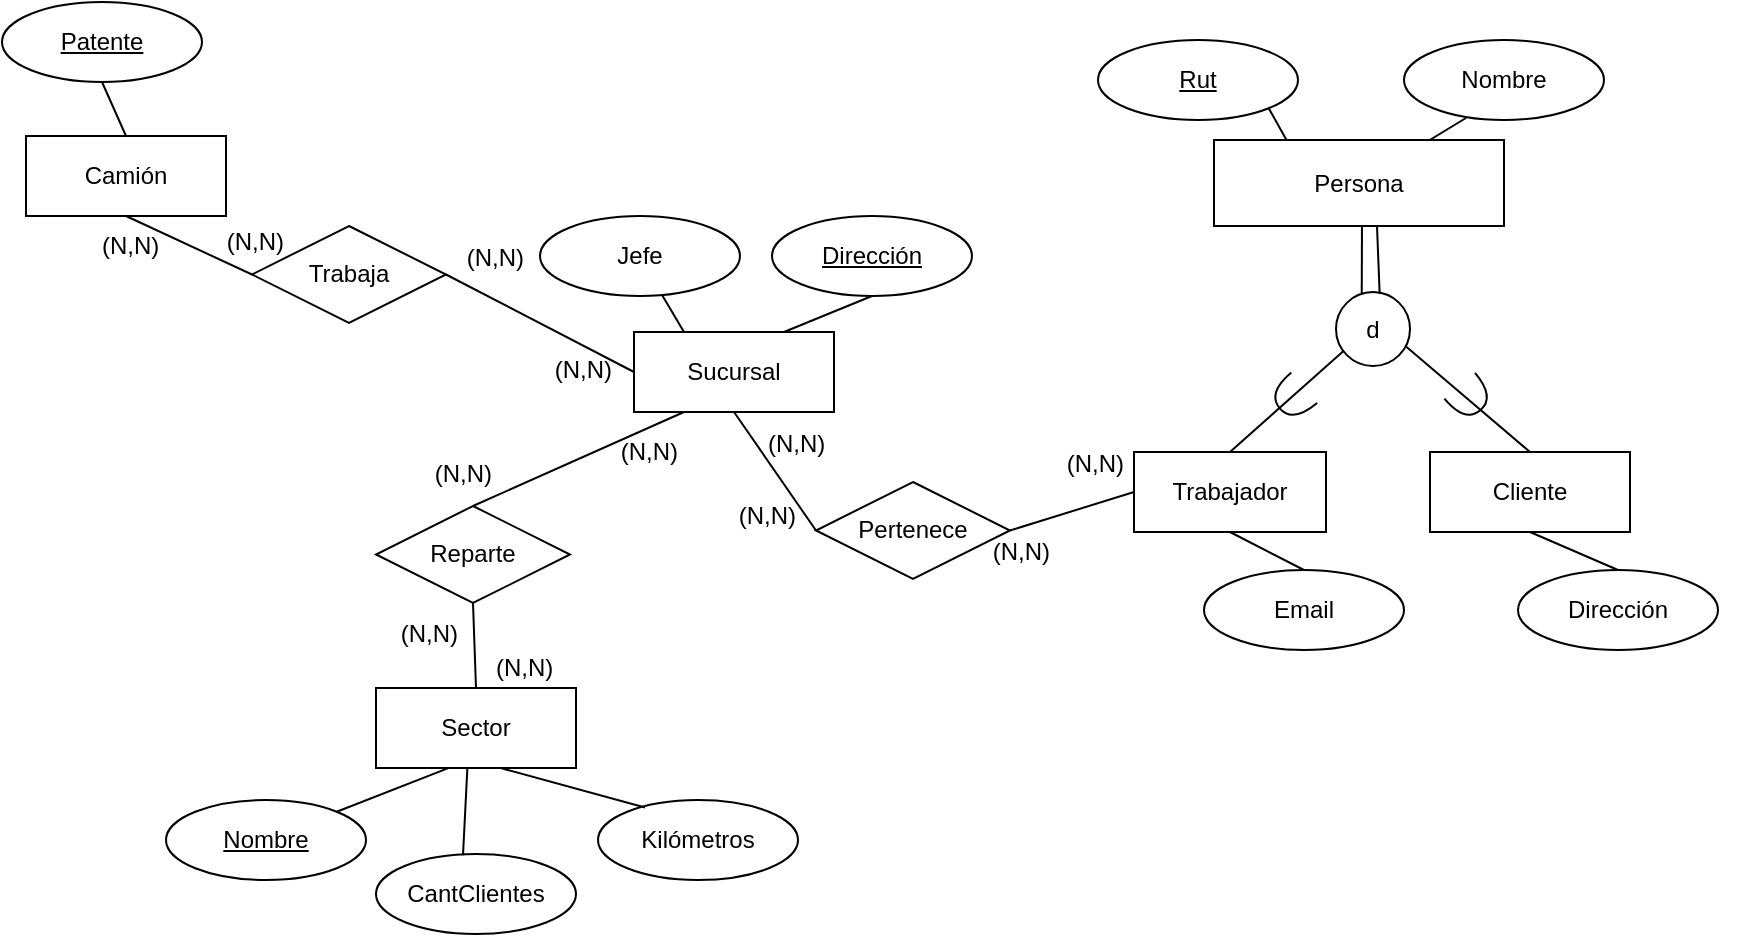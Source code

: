<mxfile version="20.2.7" type="github" pages="2"><diagram id="WO5tlhQhVPfQeW1Pnvkl" name="Page-1"><mxGraphModel dx="2081" dy="895" grid="0" gridSize="10" guides="1" tooltips="1" connect="1" arrows="1" fold="1" page="1" pageScale="1" pageWidth="827" pageHeight="1169" math="0" shadow="0"><root><mxCell id="0"/><mxCell id="1" parent="0"/><mxCell id="GHU9oBWPOCo7FbGjOI7r-26" style="edgeStyle=orthogonalEdgeStyle;rounded=0;orthogonalLoop=1;jettySize=auto;html=1;exitX=0.5;exitY=1;exitDx=0;exitDy=0;endArrow=none;endFill=0;" parent="1" edge="1"><mxGeometry relative="1" as="geometry"><mxPoint x="469" y="527" as="sourcePoint"/><mxPoint x="469" y="527" as="targetPoint"/></mxGeometry></mxCell><mxCell id="d2EYTgP1BN3S2KvMA4a8-1" value="Persona" style="rounded=0;whiteSpace=wrap;html=1;" vertex="1" parent="1"><mxGeometry x="202" y="299" width="145" height="43" as="geometry"/></mxCell><mxCell id="d2EYTgP1BN3S2KvMA4a8-2" value="Rut" style="ellipse;whiteSpace=wrap;html=1;align=center;fontStyle=4;" vertex="1" parent="1"><mxGeometry x="144" y="249" width="100" height="40" as="geometry"/></mxCell><mxCell id="d2EYTgP1BN3S2KvMA4a8-9" value="" style="endArrow=none;html=1;rounded=0;exitX=1;exitY=1;exitDx=0;exitDy=0;entryX=0.25;entryY=0;entryDx=0;entryDy=0;" edge="1" parent="1" source="d2EYTgP1BN3S2KvMA4a8-2" target="d2EYTgP1BN3S2KvMA4a8-1"><mxGeometry width="50" height="50" relative="1" as="geometry"><mxPoint x="485" y="415" as="sourcePoint"/><mxPoint x="535" y="365" as="targetPoint"/></mxGeometry></mxCell><mxCell id="d2EYTgP1BN3S2KvMA4a8-10" value="Nombre" style="ellipse;whiteSpace=wrap;html=1;align=center;" vertex="1" parent="1"><mxGeometry x="297" y="249" width="100" height="40" as="geometry"/></mxCell><mxCell id="d2EYTgP1BN3S2KvMA4a8-11" value="" style="endArrow=none;html=1;rounded=0;exitX=0.31;exitY=0.975;exitDx=0;exitDy=0;exitPerimeter=0;" edge="1" parent="1" source="d2EYTgP1BN3S2KvMA4a8-10" target="d2EYTgP1BN3S2KvMA4a8-1"><mxGeometry width="50" height="50" relative="1" as="geometry"><mxPoint x="485" y="415" as="sourcePoint"/><mxPoint x="535" y="365" as="targetPoint"/></mxGeometry></mxCell><mxCell id="d2EYTgP1BN3S2KvMA4a8-12" value="Trabajador" style="whiteSpace=wrap;html=1;align=center;" vertex="1" parent="1"><mxGeometry x="162" y="455" width="96" height="40" as="geometry"/></mxCell><mxCell id="d2EYTgP1BN3S2KvMA4a8-13" value="Cliente" style="whiteSpace=wrap;html=1;align=center;" vertex="1" parent="1"><mxGeometry x="310" y="455" width="100" height="40" as="geometry"/></mxCell><mxCell id="d2EYTgP1BN3S2KvMA4a8-14" value="Email" style="ellipse;whiteSpace=wrap;html=1;align=center;" vertex="1" parent="1"><mxGeometry x="197" y="514" width="100" height="40" as="geometry"/></mxCell><mxCell id="d2EYTgP1BN3S2KvMA4a8-15" value="Dirección" style="ellipse;whiteSpace=wrap;html=1;align=center;" vertex="1" parent="1"><mxGeometry x="354" y="514" width="100" height="40" as="geometry"/></mxCell><mxCell id="d2EYTgP1BN3S2KvMA4a8-16" value="" style="endArrow=none;html=1;rounded=0;exitX=0.5;exitY=0;exitDx=0;exitDy=0;entryX=0.5;entryY=1;entryDx=0;entryDy=0;" edge="1" parent="1" source="d2EYTgP1BN3S2KvMA4a8-14" target="d2EYTgP1BN3S2KvMA4a8-12"><mxGeometry width="50" height="50" relative="1" as="geometry"><mxPoint x="584" y="476" as="sourcePoint"/><mxPoint x="634" y="426" as="targetPoint"/></mxGeometry></mxCell><mxCell id="d2EYTgP1BN3S2KvMA4a8-17" value="" style="endArrow=none;html=1;rounded=0;exitX=0.5;exitY=0;exitDx=0;exitDy=0;entryX=0.5;entryY=1;entryDx=0;entryDy=0;" edge="1" parent="1" source="d2EYTgP1BN3S2KvMA4a8-15" target="d2EYTgP1BN3S2KvMA4a8-13"><mxGeometry width="50" height="50" relative="1" as="geometry"><mxPoint x="524" y="472" as="sourcePoint"/><mxPoint x="574" y="422" as="targetPoint"/></mxGeometry></mxCell><mxCell id="d2EYTgP1BN3S2KvMA4a8-18" value="d" style="ellipse;whiteSpace=wrap;html=1;aspect=fixed;" vertex="1" parent="1"><mxGeometry x="263" y="375" width="37" height="37" as="geometry"/></mxCell><mxCell id="d2EYTgP1BN3S2KvMA4a8-21" value="" style="endArrow=none;html=1;rounded=0;exitX=0.348;exitY=0.018;exitDx=0;exitDy=0;entryX=0.462;entryY=1;entryDx=0;entryDy=0;entryPerimeter=0;exitPerimeter=0;" edge="1" parent="1" source="d2EYTgP1BN3S2KvMA4a8-18"><mxGeometry width="50" height="50" relative="1" as="geometry"><mxPoint x="277.419" y="380.419" as="sourcePoint"/><mxPoint x="275.99" y="342" as="targetPoint"/></mxGeometry></mxCell><mxCell id="d2EYTgP1BN3S2KvMA4a8-22" value="" style="endArrow=none;html=1;rounded=0;exitX=0.59;exitY=0.026;exitDx=0;exitDy=0;entryX=0.562;entryY=0.995;entryDx=0;entryDy=0;entryPerimeter=0;exitPerimeter=0;" edge="1" parent="1" source="d2EYTgP1BN3S2KvMA4a8-18" target="d2EYTgP1BN3S2KvMA4a8-1"><mxGeometry width="50" height="50" relative="1" as="geometry"><mxPoint x="287.876" y="385.666" as="sourcePoint"/><mxPoint x="285.99" y="352" as="targetPoint"/></mxGeometry></mxCell><mxCell id="d2EYTgP1BN3S2KvMA4a8-23" value="" style="endArrow=none;html=1;rounded=0;exitX=0.5;exitY=0;exitDx=0;exitDy=0;entryX=0.105;entryY=0.795;entryDx=0;entryDy=0;entryPerimeter=0;" edge="1" parent="1" source="d2EYTgP1BN3S2KvMA4a8-12" target="d2EYTgP1BN3S2KvMA4a8-18"><mxGeometry width="50" height="50" relative="1" as="geometry"><mxPoint x="390" y="310" as="sourcePoint"/><mxPoint x="268" y="405" as="targetPoint"/></mxGeometry></mxCell><mxCell id="d2EYTgP1BN3S2KvMA4a8-24" value="" style="endArrow=none;html=1;rounded=0;exitX=0.95;exitY=0.74;exitDx=0;exitDy=0;exitPerimeter=0;entryX=0.5;entryY=0;entryDx=0;entryDy=0;" edge="1" parent="1" source="d2EYTgP1BN3S2KvMA4a8-18" target="d2EYTgP1BN3S2KvMA4a8-13"><mxGeometry width="50" height="50" relative="1" as="geometry"><mxPoint x="390" y="310" as="sourcePoint"/><mxPoint x="440" y="260" as="targetPoint"/></mxGeometry></mxCell><mxCell id="d2EYTgP1BN3S2KvMA4a8-27" value="" style="shape=requiredInterface;html=1;verticalLabelPosition=bottom;sketch=0;rotation=-220;" vertex="1" parent="1"><mxGeometry x="233" y="418" width="16" height="20" as="geometry"/></mxCell><mxCell id="d2EYTgP1BN3S2KvMA4a8-30" value="" style="shape=requiredInterface;html=1;verticalLabelPosition=bottom;sketch=0;rotation=50;" vertex="1" parent="1"><mxGeometry x="322" y="418" width="16" height="20" as="geometry"/></mxCell><mxCell id="d2EYTgP1BN3S2KvMA4a8-31" value="Sucursal" style="whiteSpace=wrap;html=1;align=center;" vertex="1" parent="1"><mxGeometry x="-88" y="395" width="100" height="40" as="geometry"/></mxCell><mxCell id="d2EYTgP1BN3S2KvMA4a8-32" value="Jefe" style="ellipse;whiteSpace=wrap;html=1;align=center;" vertex="1" parent="1"><mxGeometry x="-135" y="337" width="100" height="40" as="geometry"/></mxCell><mxCell id="d2EYTgP1BN3S2KvMA4a8-33" value="Dirección" style="ellipse;whiteSpace=wrap;html=1;align=center;fontStyle=4;" vertex="1" parent="1"><mxGeometry x="-19" y="337" width="100" height="40" as="geometry"/></mxCell><mxCell id="d2EYTgP1BN3S2KvMA4a8-34" value="" style="endArrow=none;html=1;rounded=0;exitX=0.608;exitY=0.978;exitDx=0;exitDy=0;exitPerimeter=0;entryX=0.25;entryY=0;entryDx=0;entryDy=0;" edge="1" parent="1" source="d2EYTgP1BN3S2KvMA4a8-32" target="d2EYTgP1BN3S2KvMA4a8-31"><mxGeometry width="50" height="50" relative="1" as="geometry"><mxPoint x="103" y="505" as="sourcePoint"/><mxPoint x="153" y="455" as="targetPoint"/></mxGeometry></mxCell><mxCell id="d2EYTgP1BN3S2KvMA4a8-35" value="" style="endArrow=none;html=1;rounded=0;exitX=0.75;exitY=0;exitDx=0;exitDy=0;entryX=0.5;entryY=1;entryDx=0;entryDy=0;" edge="1" parent="1" source="d2EYTgP1BN3S2KvMA4a8-31" target="d2EYTgP1BN3S2KvMA4a8-33"><mxGeometry width="50" height="50" relative="1" as="geometry"><mxPoint x="103" y="505" as="sourcePoint"/><mxPoint x="153" y="455" as="targetPoint"/></mxGeometry></mxCell><mxCell id="d2EYTgP1BN3S2KvMA4a8-36" value="Pertenece" style="shape=rhombus;perimeter=rhombusPerimeter;whiteSpace=wrap;html=1;align=center;" vertex="1" parent="1"><mxGeometry x="3" y="470" width="97" height="48.5" as="geometry"/></mxCell><mxCell id="d2EYTgP1BN3S2KvMA4a8-47" value="" style="endArrow=none;html=1;rounded=0;entryX=0;entryY=0.5;entryDx=0;entryDy=0;exitX=0.5;exitY=1;exitDx=0;exitDy=0;" edge="1" parent="1" source="d2EYTgP1BN3S2KvMA4a8-31" target="d2EYTgP1BN3S2KvMA4a8-36"><mxGeometry relative="1" as="geometry"><mxPoint x="-185.0" y="521" as="sourcePoint"/><mxPoint x="-25.0" y="521" as="targetPoint"/></mxGeometry></mxCell><mxCell id="d2EYTgP1BN3S2KvMA4a8-48" value="(N,N)" style="resizable=0;html=1;align=left;verticalAlign=bottom;" connectable="0" vertex="1" parent="d2EYTgP1BN3S2KvMA4a8-47"><mxGeometry x="-1" relative="1" as="geometry"><mxPoint x="15" y="24" as="offset"/></mxGeometry></mxCell><mxCell id="d2EYTgP1BN3S2KvMA4a8-49" value="(N,N)" style="resizable=0;html=1;align=right;verticalAlign=bottom;" connectable="0" vertex="1" parent="d2EYTgP1BN3S2KvMA4a8-47"><mxGeometry x="1" relative="1" as="geometry"><mxPoint x="-9" y="1" as="offset"/></mxGeometry></mxCell><mxCell id="d2EYTgP1BN3S2KvMA4a8-50" value="" style="endArrow=none;html=1;rounded=0;exitX=1;exitY=0.5;exitDx=0;exitDy=0;entryX=0;entryY=0.5;entryDx=0;entryDy=0;" edge="1" parent="1" source="d2EYTgP1BN3S2KvMA4a8-36" target="d2EYTgP1BN3S2KvMA4a8-12"><mxGeometry width="50" height="50" relative="1" as="geometry"><mxPoint x="103" y="505" as="sourcePoint"/><mxPoint x="153" y="455" as="targetPoint"/></mxGeometry></mxCell><mxCell id="d2EYTgP1BN3S2KvMA4a8-51" value="(N,N)" style="resizable=0;html=1;align=right;verticalAlign=bottom;" connectable="0" vertex="1" parent="1"><mxGeometry x="120.003" y="513.999" as="geometry"/></mxCell><mxCell id="d2EYTgP1BN3S2KvMA4a8-52" value="(N,N)" style="resizable=0;html=1;align=right;verticalAlign=bottom;" connectable="0" vertex="1" parent="1"><mxGeometry x="157.003" y="469.999" as="geometry"/></mxCell><mxCell id="d2EYTgP1BN3S2KvMA4a8-53" value="Sector" style="whiteSpace=wrap;html=1;align=center;" vertex="1" parent="1"><mxGeometry x="-217" y="573" width="100" height="40" as="geometry"/></mxCell><mxCell id="d2EYTgP1BN3S2KvMA4a8-54" value="Nombre" style="ellipse;whiteSpace=wrap;html=1;align=center;fontStyle=4;" vertex="1" parent="1"><mxGeometry x="-322" y="629" width="100" height="40" as="geometry"/></mxCell><mxCell id="d2EYTgP1BN3S2KvMA4a8-55" value="CantClientes" style="ellipse;whiteSpace=wrap;html=1;align=center;" vertex="1" parent="1"><mxGeometry x="-217" y="656" width="100" height="40" as="geometry"/></mxCell><mxCell id="d2EYTgP1BN3S2KvMA4a8-56" value="Kilómetros" style="ellipse;whiteSpace=wrap;html=1;align=center;" vertex="1" parent="1"><mxGeometry x="-106" y="629" width="100" height="40" as="geometry"/></mxCell><mxCell id="d2EYTgP1BN3S2KvMA4a8-57" value="" style="endArrow=none;html=1;rounded=0;exitX=1;exitY=0;exitDx=0;exitDy=0;entryX=0.368;entryY=0.996;entryDx=0;entryDy=0;entryPerimeter=0;" edge="1" parent="1" source="d2EYTgP1BN3S2KvMA4a8-54" target="d2EYTgP1BN3S2KvMA4a8-53"><mxGeometry width="50" height="50" relative="1" as="geometry"><mxPoint x="21" y="583" as="sourcePoint"/><mxPoint x="71" y="533" as="targetPoint"/></mxGeometry></mxCell><mxCell id="d2EYTgP1BN3S2KvMA4a8-58" value="" style="endArrow=none;html=1;rounded=0;exitX=0.435;exitY=0.015;exitDx=0;exitDy=0;exitPerimeter=0;entryX=0.457;entryY=0.992;entryDx=0;entryDy=0;entryPerimeter=0;" edge="1" parent="1" source="d2EYTgP1BN3S2KvMA4a8-55" target="d2EYTgP1BN3S2KvMA4a8-53"><mxGeometry width="50" height="50" relative="1" as="geometry"><mxPoint x="-42" y="605" as="sourcePoint"/><mxPoint x="8" y="555" as="targetPoint"/></mxGeometry></mxCell><mxCell id="d2EYTgP1BN3S2KvMA4a8-59" value="" style="endArrow=none;html=1;rounded=0;exitX=0.628;exitY=1.004;exitDx=0;exitDy=0;exitPerimeter=0;entryX=0.235;entryY=0.094;entryDx=0;entryDy=0;entryPerimeter=0;" edge="1" parent="1" source="d2EYTgP1BN3S2KvMA4a8-53" target="d2EYTgP1BN3S2KvMA4a8-56"><mxGeometry width="50" height="50" relative="1" as="geometry"><mxPoint x="-120" y="651" as="sourcePoint"/><mxPoint x="-70" y="601" as="targetPoint"/></mxGeometry></mxCell><mxCell id="d2EYTgP1BN3S2KvMA4a8-60" value="Reparte" style="shape=rhombus;perimeter=rhombusPerimeter;whiteSpace=wrap;html=1;align=center;" vertex="1" parent="1"><mxGeometry x="-217" y="482" width="97" height="48.5" as="geometry"/></mxCell><mxCell id="d2EYTgP1BN3S2KvMA4a8-61" value="" style="endArrow=none;html=1;rounded=0;entryX=0.5;entryY=1;entryDx=0;entryDy=0;exitX=0.5;exitY=0;exitDx=0;exitDy=0;" edge="1" parent="1" target="d2EYTgP1BN3S2KvMA4a8-60" source="d2EYTgP1BN3S2KvMA4a8-53"><mxGeometry relative="1" as="geometry"><mxPoint x="-258" y="447" as="sourcePoint"/><mxPoint x="-245.0" y="533" as="targetPoint"/></mxGeometry></mxCell><mxCell id="d2EYTgP1BN3S2KvMA4a8-62" value="(N,N)" style="resizable=0;html=1;align=left;verticalAlign=bottom;" connectable="0" vertex="1" parent="d2EYTgP1BN3S2KvMA4a8-61"><mxGeometry x="-1" relative="1" as="geometry"><mxPoint x="8" y="-2" as="offset"/></mxGeometry></mxCell><mxCell id="d2EYTgP1BN3S2KvMA4a8-63" value="(N,N)" style="resizable=0;html=1;align=right;verticalAlign=bottom;" connectable="0" vertex="1" parent="d2EYTgP1BN3S2KvMA4a8-61"><mxGeometry x="1" relative="1" as="geometry"><mxPoint x="-7" y="24" as="offset"/></mxGeometry></mxCell><mxCell id="d2EYTgP1BN3S2KvMA4a8-64" value="" style="endArrow=none;html=1;rounded=0;exitX=0.5;exitY=0;exitDx=0;exitDy=0;entryX=0.25;entryY=1;entryDx=0;entryDy=0;" edge="1" parent="1" source="d2EYTgP1BN3S2KvMA4a8-60" target="d2EYTgP1BN3S2KvMA4a8-31"><mxGeometry width="50" height="50" relative="1" as="geometry"><mxPoint x="-117" y="517" as="sourcePoint"/><mxPoint x="-58.0" y="487" as="targetPoint"/></mxGeometry></mxCell><mxCell id="d2EYTgP1BN3S2KvMA4a8-65" value="(N,N)" style="resizable=0;html=1;align=right;verticalAlign=bottom;" connectable="0" vertex="1" parent="1"><mxGeometry x="-158.997" y="474.999" as="geometry"/></mxCell><mxCell id="d2EYTgP1BN3S2KvMA4a8-66" value="(N,N)" style="resizable=0;html=1;align=right;verticalAlign=bottom;" connectable="0" vertex="1" parent="1"><mxGeometry x="-65.997" y="463.999" as="geometry"/></mxCell><mxCell id="d2EYTgP1BN3S2KvMA4a8-67" value="Camión" style="whiteSpace=wrap;html=1;align=center;" vertex="1" parent="1"><mxGeometry x="-392" y="297" width="100" height="40" as="geometry"/></mxCell><mxCell id="d2EYTgP1BN3S2KvMA4a8-69" value="Patente" style="ellipse;whiteSpace=wrap;html=1;align=center;fontStyle=4;" vertex="1" parent="1"><mxGeometry x="-404" y="230" width="100" height="40" as="geometry"/></mxCell><mxCell id="d2EYTgP1BN3S2KvMA4a8-70" value="" style="endArrow=none;html=1;rounded=0;exitX=0.5;exitY=1;exitDx=0;exitDy=0;entryX=0.5;entryY=0;entryDx=0;entryDy=0;" edge="1" parent="1" source="d2EYTgP1BN3S2KvMA4a8-69" target="d2EYTgP1BN3S2KvMA4a8-67"><mxGeometry width="50" height="50" relative="1" as="geometry"><mxPoint x="-153" y="429" as="sourcePoint"/><mxPoint x="-103" y="379" as="targetPoint"/></mxGeometry></mxCell><mxCell id="d2EYTgP1BN3S2KvMA4a8-71" value="Trabaja" style="shape=rhombus;perimeter=rhombusPerimeter;whiteSpace=wrap;html=1;align=center;" vertex="1" parent="1"><mxGeometry x="-279" y="342" width="97" height="48.5" as="geometry"/></mxCell><mxCell id="d2EYTgP1BN3S2KvMA4a8-72" value="" style="endArrow=none;html=1;rounded=0;entryX=0;entryY=0.5;entryDx=0;entryDy=0;exitX=0.5;exitY=1;exitDx=0;exitDy=0;" edge="1" parent="1" target="d2EYTgP1BN3S2KvMA4a8-71" source="d2EYTgP1BN3S2KvMA4a8-67"><mxGeometry relative="1" as="geometry"><mxPoint x="-229" y="433" as="sourcePoint"/><mxPoint x="-307.0" y="393" as="targetPoint"/></mxGeometry></mxCell><mxCell id="d2EYTgP1BN3S2KvMA4a8-73" value="(N,N)" style="resizable=0;html=1;align=left;verticalAlign=bottom;" connectable="0" vertex="1" parent="d2EYTgP1BN3S2KvMA4a8-72"><mxGeometry x="-1" relative="1" as="geometry"><mxPoint x="-14" y="23" as="offset"/></mxGeometry></mxCell><mxCell id="d2EYTgP1BN3S2KvMA4a8-74" value="(N,N)" style="resizable=0;html=1;align=right;verticalAlign=bottom;" connectable="0" vertex="1" parent="d2EYTgP1BN3S2KvMA4a8-72"><mxGeometry x="1" relative="1" as="geometry"><mxPoint x="16" y="-8" as="offset"/></mxGeometry></mxCell><mxCell id="d2EYTgP1BN3S2KvMA4a8-75" value="" style="endArrow=none;html=1;rounded=0;exitX=1;exitY=0.5;exitDx=0;exitDy=0;entryX=0;entryY=0.5;entryDx=0;entryDy=0;" edge="1" parent="1" source="d2EYTgP1BN3S2KvMA4a8-71" target="d2EYTgP1BN3S2KvMA4a8-31"><mxGeometry width="50" height="50" relative="1" as="geometry"><mxPoint x="-179" y="377" as="sourcePoint"/><mxPoint x="-125" y="295" as="targetPoint"/></mxGeometry></mxCell><mxCell id="d2EYTgP1BN3S2KvMA4a8-76" value="(N,N)" style="resizable=0;html=1;align=right;verticalAlign=bottom;" connectable="0" vertex="1" parent="1"><mxGeometry x="-98.997" y="422.999" as="geometry"/></mxCell><mxCell id="d2EYTgP1BN3S2KvMA4a8-77" value="(N,N)" style="resizable=0;html=1;align=right;verticalAlign=bottom;" connectable="0" vertex="1" parent="1"><mxGeometry x="-142.997" y="366.249" as="geometry"/></mxCell></root></mxGraphModel></diagram><diagram id="7kQX4n0r71TzUMFf8Wez" name="Página-2"><mxGraphModel dx="1622" dy="764" grid="1" gridSize="10" guides="1" tooltips="1" connect="1" arrows="1" fold="1" page="1" pageScale="1" pageWidth="827" pageHeight="1169" math="0" shadow="0"><root><mxCell id="0"/><mxCell id="1" parent="0"/><mxCell id="dqUoE90NjciWshJwmENV-15" value="" style="shape=table;html=1;whiteSpace=wrap;startSize=0;container=1;collapsible=0;childLayout=tableLayout;" vertex="1" parent="1"><mxGeometry x="60" y="80" width="320" height="230" as="geometry"/></mxCell><mxCell id="dqUoE90NjciWshJwmENV-39" style="shape=tableRow;horizontal=0;startSize=0;swimlaneHead=0;swimlaneBody=0;top=0;left=0;bottom=0;right=0;collapsible=0;dropTarget=0;fillColor=none;points=[[0,0.5],[1,0.5]];portConstraint=eastwest;" vertex="1" parent="dqUoE90NjciWshJwmENV-15"><mxGeometry width="320" height="30" as="geometry"/></mxCell><mxCell id="dqUoE90NjciWshJwmENV-40" value="&lt;b&gt;Nombre&lt;/b&gt;" style="shape=partialRectangle;html=1;whiteSpace=wrap;connectable=0;fillColor=none;top=0;left=0;bottom=0;right=0;overflow=hidden;" vertex="1" parent="dqUoE90NjciWshJwmENV-39"><mxGeometry width="90" height="30" as="geometry"><mxRectangle width="90" height="30" as="alternateBounds"/></mxGeometry></mxCell><mxCell id="dqUoE90NjciWshJwmENV-41" value="&lt;div style=&quot;text-align: justify;&quot;&gt;&lt;b style=&quot;background-color: initial;&quot;&gt;Pertenece&lt;/b&gt;&lt;/div&gt;" style="shape=partialRectangle;html=1;whiteSpace=wrap;connectable=0;fillColor=none;top=0;left=0;bottom=0;right=0;overflow=hidden;" vertex="1" parent="dqUoE90NjciWshJwmENV-39"><mxGeometry x="90" width="230" height="30" as="geometry"><mxRectangle width="230" height="30" as="alternateBounds"/></mxGeometry></mxCell><mxCell id="dqUoE90NjciWshJwmENV-36" style="shape=tableRow;horizontal=0;startSize=0;swimlaneHead=0;swimlaneBody=0;top=0;left=0;bottom=0;right=0;collapsible=0;dropTarget=0;fillColor=none;points=[[0,0.5],[1,0.5]];portConstraint=eastwest;" vertex="1" parent="dqUoE90NjciWshJwmENV-15"><mxGeometry y="30" width="320" height="40" as="geometry"/></mxCell><mxCell id="dqUoE90NjciWshJwmENV-37" value="&lt;b&gt;Descripción&lt;/b&gt;" style="shape=partialRectangle;html=1;whiteSpace=wrap;connectable=0;fillColor=none;top=0;left=0;bottom=0;right=0;overflow=hidden;" vertex="1" parent="dqUoE90NjciWshJwmENV-36"><mxGeometry width="90" height="40" as="geometry"><mxRectangle width="90" height="40" as="alternateBounds"/></mxGeometry></mxCell><mxCell id="dqUoE90NjciWshJwmENV-38" style="shape=partialRectangle;html=1;whiteSpace=wrap;connectable=0;fillColor=none;top=0;left=0;bottom=0;right=0;overflow=hidden;" vertex="1" parent="dqUoE90NjciWshJwmENV-36"><mxGeometry x="90" width="230" height="40" as="geometry"><mxRectangle width="230" height="40" as="alternateBounds"/></mxGeometry></mxCell><mxCell id="dqUoE90NjciWshJwmENV-33" style="shape=tableRow;horizontal=0;startSize=0;swimlaneHead=0;swimlaneBody=0;top=0;left=0;bottom=0;right=0;collapsible=0;dropTarget=0;fillColor=none;points=[[0,0.5],[1,0.5]];portConstraint=eastwest;" vertex="1" parent="dqUoE90NjciWshJwmENV-15"><mxGeometry y="70" width="320" height="40" as="geometry"/></mxCell><mxCell id="dqUoE90NjciWshJwmENV-34" value="&lt;b&gt;Tipo&lt;/b&gt;" style="shape=partialRectangle;html=1;whiteSpace=wrap;connectable=0;fillColor=none;top=0;left=0;bottom=0;right=0;overflow=hidden;" vertex="1" parent="dqUoE90NjciWshJwmENV-33"><mxGeometry width="90" height="40" as="geometry"><mxRectangle width="90" height="40" as="alternateBounds"/></mxGeometry></mxCell><mxCell id="dqUoE90NjciWshJwmENV-35" style="shape=partialRectangle;html=1;whiteSpace=wrap;connectable=0;fillColor=none;top=0;left=0;bottom=0;right=0;overflow=hidden;" vertex="1" parent="dqUoE90NjciWshJwmENV-33"><mxGeometry x="90" width="230" height="40" as="geometry"><mxRectangle width="230" height="40" as="alternateBounds"/></mxGeometry></mxCell><mxCell id="dqUoE90NjciWshJwmENV-16" value="" style="shape=tableRow;horizontal=0;startSize=0;swimlaneHead=0;swimlaneBody=0;top=0;left=0;bottom=0;right=0;collapsible=0;dropTarget=0;fillColor=none;points=[[0,0.5],[1,0.5]];portConstraint=eastwest;" vertex="1" parent="dqUoE90NjciWshJwmENV-15"><mxGeometry y="110" width="320" height="40" as="geometry"/></mxCell><mxCell id="dqUoE90NjciWshJwmENV-31" value="&lt;b&gt;Entidades que&lt;br&gt;participan&lt;/b&gt;" style="shape=partialRectangle;html=1;whiteSpace=wrap;connectable=0;fillColor=none;top=0;left=0;bottom=0;right=0;overflow=hidden;" vertex="1" parent="dqUoE90NjciWshJwmENV-16"><mxGeometry width="90" height="40" as="geometry"><mxRectangle width="90" height="40" as="alternateBounds"/></mxGeometry></mxCell><mxCell id="dqUoE90NjciWshJwmENV-28" style="shape=partialRectangle;html=1;whiteSpace=wrap;connectable=0;fillColor=none;top=0;left=0;bottom=0;right=0;overflow=hidden;" vertex="1" parent="dqUoE90NjciWshJwmENV-16"><mxGeometry x="90" width="230" height="40" as="geometry"><mxRectangle width="230" height="40" as="alternateBounds"/></mxGeometry></mxCell><mxCell id="dqUoE90NjciWshJwmENV-20" value="" style="shape=tableRow;horizontal=0;startSize=0;swimlaneHead=0;swimlaneBody=0;top=0;left=0;bottom=0;right=0;collapsible=0;dropTarget=0;fillColor=none;points=[[0,0.5],[1,0.5]];portConstraint=eastwest;" vertex="1" parent="dqUoE90NjciWshJwmENV-15"><mxGeometry y="150" width="320" height="40" as="geometry"/></mxCell><mxCell id="dqUoE90NjciWshJwmENV-32" value="&lt;b&gt;Cardinalidad&lt;/b&gt;" style="shape=partialRectangle;html=1;whiteSpace=wrap;connectable=0;fillColor=none;top=0;left=0;bottom=0;right=0;overflow=hidden;" vertex="1" parent="dqUoE90NjciWshJwmENV-20"><mxGeometry width="90" height="40" as="geometry"><mxRectangle width="90" height="40" as="alternateBounds"/></mxGeometry></mxCell><mxCell id="dqUoE90NjciWshJwmENV-29" style="shape=partialRectangle;html=1;whiteSpace=wrap;connectable=0;fillColor=none;top=0;left=0;bottom=0;right=0;overflow=hidden;" vertex="1" parent="dqUoE90NjciWshJwmENV-20"><mxGeometry x="90" width="230" height="40" as="geometry"><mxRectangle width="230" height="40" as="alternateBounds"/></mxGeometry></mxCell><mxCell id="-jJmKgCDQBo_9P6-cz6X-3" style="shape=tableRow;horizontal=0;startSize=0;swimlaneHead=0;swimlaneBody=0;top=0;left=0;bottom=0;right=0;collapsible=0;dropTarget=0;fillColor=none;points=[[0,0.5],[1,0.5]];portConstraint=eastwest;" vertex="1" parent="dqUoE90NjciWshJwmENV-15"><mxGeometry y="190" width="320" height="40" as="geometry"/></mxCell><mxCell id="-jJmKgCDQBo_9P6-cz6X-4" value="&#10;&lt;b style=&quot;color: rgb(0, 0, 0); font-family: Helvetica; font-size: 12px; font-style: normal; font-variant-ligatures: normal; font-variant-caps: normal; letter-spacing: normal; orphans: 2; text-align: center; text-indent: 0px; text-transform: none; widows: 2; word-spacing: 0px; -webkit-text-stroke-width: 0px; background-color: rgb(248, 249, 250); text-decoration-thickness: initial; text-decoration-style: initial; text-decoration-color: initial;&quot;&gt;Atributos&lt;/b&gt;&#10;&#10;" style="shape=partialRectangle;html=1;whiteSpace=wrap;connectable=0;fillColor=none;top=0;left=0;bottom=0;right=0;overflow=hidden;" vertex="1" parent="-jJmKgCDQBo_9P6-cz6X-3"><mxGeometry width="90" height="40" as="geometry"><mxRectangle width="90" height="40" as="alternateBounds"/></mxGeometry></mxCell><mxCell id="-jJmKgCDQBo_9P6-cz6X-5" style="shape=partialRectangle;html=1;whiteSpace=wrap;connectable=0;fillColor=none;top=0;left=0;bottom=0;right=0;overflow=hidden;" vertex="1" parent="-jJmKgCDQBo_9P6-cz6X-3"><mxGeometry x="90" width="230" height="40" as="geometry"><mxRectangle width="230" height="40" as="alternateBounds"/></mxGeometry></mxCell><mxCell id="-jJmKgCDQBo_9P6-cz6X-1" value="Documentación del Relacionamiento" style="text;html=1;strokeColor=none;fillColor=none;align=center;verticalAlign=middle;whiteSpace=wrap;rounded=0;" vertex="1" parent="1"><mxGeometry x="110" y="40" width="240" height="30" as="geometry"/></mxCell><mxCell id="-jJmKgCDQBo_9P6-cz6X-2" value="Documentación Entidades" style="text;html=1;strokeColor=none;fillColor=none;align=center;verticalAlign=middle;whiteSpace=wrap;rounded=0;" vertex="1" parent="1"><mxGeometry x="510" y="40" width="240" height="30" as="geometry"/></mxCell><mxCell id="-jJmKgCDQBo_9P6-cz6X-6" value="" style="shape=table;html=1;whiteSpace=wrap;startSize=0;container=1;collapsible=0;childLayout=tableLayout;" vertex="1" parent="1"><mxGeometry x="60" y="330" width="320" height="230" as="geometry"/></mxCell><mxCell id="-jJmKgCDQBo_9P6-cz6X-7" style="shape=tableRow;horizontal=0;startSize=0;swimlaneHead=0;swimlaneBody=0;top=0;left=0;bottom=0;right=0;collapsible=0;dropTarget=0;fillColor=none;points=[[0,0.5],[1,0.5]];portConstraint=eastwest;" vertex="1" parent="-jJmKgCDQBo_9P6-cz6X-6"><mxGeometry width="320" height="30" as="geometry"/></mxCell><mxCell id="-jJmKgCDQBo_9P6-cz6X-8" value="&lt;b&gt;Nombre&lt;/b&gt;" style="shape=partialRectangle;html=1;whiteSpace=wrap;connectable=0;fillColor=none;top=0;left=0;bottom=0;right=0;overflow=hidden;" vertex="1" parent="-jJmKgCDQBo_9P6-cz6X-7"><mxGeometry width="90" height="30" as="geometry"><mxRectangle width="90" height="30" as="alternateBounds"/></mxGeometry></mxCell><mxCell id="-jJmKgCDQBo_9P6-cz6X-9" value="&lt;div style=&quot;text-align: justify;&quot;&gt;&lt;b style=&quot;background-color: initial;&quot;&gt;Trabaja&lt;/b&gt;&lt;/div&gt;" style="shape=partialRectangle;html=1;whiteSpace=wrap;connectable=0;fillColor=none;top=0;left=0;bottom=0;right=0;overflow=hidden;" vertex="1" parent="-jJmKgCDQBo_9P6-cz6X-7"><mxGeometry x="90" width="230" height="30" as="geometry"><mxRectangle width="230" height="30" as="alternateBounds"/></mxGeometry></mxCell><mxCell id="-jJmKgCDQBo_9P6-cz6X-10" style="shape=tableRow;horizontal=0;startSize=0;swimlaneHead=0;swimlaneBody=0;top=0;left=0;bottom=0;right=0;collapsible=0;dropTarget=0;fillColor=none;points=[[0,0.5],[1,0.5]];portConstraint=eastwest;" vertex="1" parent="-jJmKgCDQBo_9P6-cz6X-6"><mxGeometry y="30" width="320" height="40" as="geometry"/></mxCell><mxCell id="-jJmKgCDQBo_9P6-cz6X-11" value="&lt;b&gt;Descripción&lt;/b&gt;" style="shape=partialRectangle;html=1;whiteSpace=wrap;connectable=0;fillColor=none;top=0;left=0;bottom=0;right=0;overflow=hidden;" vertex="1" parent="-jJmKgCDQBo_9P6-cz6X-10"><mxGeometry width="90" height="40" as="geometry"><mxRectangle width="90" height="40" as="alternateBounds"/></mxGeometry></mxCell><mxCell id="-jJmKgCDQBo_9P6-cz6X-12" style="shape=partialRectangle;html=1;whiteSpace=wrap;connectable=0;fillColor=none;top=0;left=0;bottom=0;right=0;overflow=hidden;" vertex="1" parent="-jJmKgCDQBo_9P6-cz6X-10"><mxGeometry x="90" width="230" height="40" as="geometry"><mxRectangle width="230" height="40" as="alternateBounds"/></mxGeometry></mxCell><mxCell id="-jJmKgCDQBo_9P6-cz6X-13" style="shape=tableRow;horizontal=0;startSize=0;swimlaneHead=0;swimlaneBody=0;top=0;left=0;bottom=0;right=0;collapsible=0;dropTarget=0;fillColor=none;points=[[0,0.5],[1,0.5]];portConstraint=eastwest;" vertex="1" parent="-jJmKgCDQBo_9P6-cz6X-6"><mxGeometry y="70" width="320" height="40" as="geometry"/></mxCell><mxCell id="-jJmKgCDQBo_9P6-cz6X-14" value="&lt;b&gt;Tipo&lt;/b&gt;" style="shape=partialRectangle;html=1;whiteSpace=wrap;connectable=0;fillColor=none;top=0;left=0;bottom=0;right=0;overflow=hidden;" vertex="1" parent="-jJmKgCDQBo_9P6-cz6X-13"><mxGeometry width="90" height="40" as="geometry"><mxRectangle width="90" height="40" as="alternateBounds"/></mxGeometry></mxCell><mxCell id="-jJmKgCDQBo_9P6-cz6X-15" style="shape=partialRectangle;html=1;whiteSpace=wrap;connectable=0;fillColor=none;top=0;left=0;bottom=0;right=0;overflow=hidden;" vertex="1" parent="-jJmKgCDQBo_9P6-cz6X-13"><mxGeometry x="90" width="230" height="40" as="geometry"><mxRectangle width="230" height="40" as="alternateBounds"/></mxGeometry></mxCell><mxCell id="-jJmKgCDQBo_9P6-cz6X-16" value="" style="shape=tableRow;horizontal=0;startSize=0;swimlaneHead=0;swimlaneBody=0;top=0;left=0;bottom=0;right=0;collapsible=0;dropTarget=0;fillColor=none;points=[[0,0.5],[1,0.5]];portConstraint=eastwest;" vertex="1" parent="-jJmKgCDQBo_9P6-cz6X-6"><mxGeometry y="110" width="320" height="40" as="geometry"/></mxCell><mxCell id="-jJmKgCDQBo_9P6-cz6X-17" value="&lt;b&gt;Entidades que&lt;br&gt;participan&lt;/b&gt;" style="shape=partialRectangle;html=1;whiteSpace=wrap;connectable=0;fillColor=none;top=0;left=0;bottom=0;right=0;overflow=hidden;" vertex="1" parent="-jJmKgCDQBo_9P6-cz6X-16"><mxGeometry width="90" height="40" as="geometry"><mxRectangle width="90" height="40" as="alternateBounds"/></mxGeometry></mxCell><mxCell id="-jJmKgCDQBo_9P6-cz6X-18" style="shape=partialRectangle;html=1;whiteSpace=wrap;connectable=0;fillColor=none;top=0;left=0;bottom=0;right=0;overflow=hidden;" vertex="1" parent="-jJmKgCDQBo_9P6-cz6X-16"><mxGeometry x="90" width="230" height="40" as="geometry"><mxRectangle width="230" height="40" as="alternateBounds"/></mxGeometry></mxCell><mxCell id="-jJmKgCDQBo_9P6-cz6X-19" value="" style="shape=tableRow;horizontal=0;startSize=0;swimlaneHead=0;swimlaneBody=0;top=0;left=0;bottom=0;right=0;collapsible=0;dropTarget=0;fillColor=none;points=[[0,0.5],[1,0.5]];portConstraint=eastwest;" vertex="1" parent="-jJmKgCDQBo_9P6-cz6X-6"><mxGeometry y="150" width="320" height="40" as="geometry"/></mxCell><mxCell id="-jJmKgCDQBo_9P6-cz6X-20" value="&lt;b&gt;Cardinalidad&lt;/b&gt;" style="shape=partialRectangle;html=1;whiteSpace=wrap;connectable=0;fillColor=none;top=0;left=0;bottom=0;right=0;overflow=hidden;" vertex="1" parent="-jJmKgCDQBo_9P6-cz6X-19"><mxGeometry width="90" height="40" as="geometry"><mxRectangle width="90" height="40" as="alternateBounds"/></mxGeometry></mxCell><mxCell id="-jJmKgCDQBo_9P6-cz6X-21" style="shape=partialRectangle;html=1;whiteSpace=wrap;connectable=0;fillColor=none;top=0;left=0;bottom=0;right=0;overflow=hidden;" vertex="1" parent="-jJmKgCDQBo_9P6-cz6X-19"><mxGeometry x="90" width="230" height="40" as="geometry"><mxRectangle width="230" height="40" as="alternateBounds"/></mxGeometry></mxCell><mxCell id="-jJmKgCDQBo_9P6-cz6X-22" style="shape=tableRow;horizontal=0;startSize=0;swimlaneHead=0;swimlaneBody=0;top=0;left=0;bottom=0;right=0;collapsible=0;dropTarget=0;fillColor=none;points=[[0,0.5],[1,0.5]];portConstraint=eastwest;" vertex="1" parent="-jJmKgCDQBo_9P6-cz6X-6"><mxGeometry y="190" width="320" height="40" as="geometry"/></mxCell><mxCell id="-jJmKgCDQBo_9P6-cz6X-23" value="&#10;&lt;b style=&quot;color: rgb(0, 0, 0); font-family: Helvetica; font-size: 12px; font-style: normal; font-variant-ligatures: normal; font-variant-caps: normal; letter-spacing: normal; orphans: 2; text-align: center; text-indent: 0px; text-transform: none; widows: 2; word-spacing: 0px; -webkit-text-stroke-width: 0px; background-color: rgb(248, 249, 250); text-decoration-thickness: initial; text-decoration-style: initial; text-decoration-color: initial;&quot;&gt;Atributos&lt;/b&gt;&#10;&#10;" style="shape=partialRectangle;html=1;whiteSpace=wrap;connectable=0;fillColor=none;top=0;left=0;bottom=0;right=0;overflow=hidden;" vertex="1" parent="-jJmKgCDQBo_9P6-cz6X-22"><mxGeometry width="90" height="40" as="geometry"><mxRectangle width="90" height="40" as="alternateBounds"/></mxGeometry></mxCell><mxCell id="-jJmKgCDQBo_9P6-cz6X-24" style="shape=partialRectangle;html=1;whiteSpace=wrap;connectable=0;fillColor=none;top=0;left=0;bottom=0;right=0;overflow=hidden;" vertex="1" parent="-jJmKgCDQBo_9P6-cz6X-22"><mxGeometry x="90" width="230" height="40" as="geometry"><mxRectangle width="230" height="40" as="alternateBounds"/></mxGeometry></mxCell><mxCell id="5qQb3FuXWTW2IhTBwq6L-1" value="" style="shape=table;html=1;whiteSpace=wrap;startSize=0;container=1;collapsible=0;childLayout=tableLayout;" vertex="1" parent="1"><mxGeometry x="60" y="585" width="320" height="230" as="geometry"/></mxCell><mxCell id="5qQb3FuXWTW2IhTBwq6L-2" style="shape=tableRow;horizontal=0;startSize=0;swimlaneHead=0;swimlaneBody=0;top=0;left=0;bottom=0;right=0;collapsible=0;dropTarget=0;fillColor=none;points=[[0,0.5],[1,0.5]];portConstraint=eastwest;" vertex="1" parent="5qQb3FuXWTW2IhTBwq6L-1"><mxGeometry width="320" height="30" as="geometry"/></mxCell><mxCell id="5qQb3FuXWTW2IhTBwq6L-3" value="&lt;b&gt;Nombre&lt;/b&gt;" style="shape=partialRectangle;html=1;whiteSpace=wrap;connectable=0;fillColor=none;top=0;left=0;bottom=0;right=0;overflow=hidden;" vertex="1" parent="5qQb3FuXWTW2IhTBwq6L-2"><mxGeometry width="90" height="30" as="geometry"><mxRectangle width="90" height="30" as="alternateBounds"/></mxGeometry></mxCell><mxCell id="5qQb3FuXWTW2IhTBwq6L-4" value="&lt;div style=&quot;text-align: justify;&quot;&gt;&lt;b style=&quot;background-color: initial;&quot;&gt;Reparte&lt;/b&gt;&lt;/div&gt;" style="shape=partialRectangle;html=1;whiteSpace=wrap;connectable=0;fillColor=none;top=0;left=0;bottom=0;right=0;overflow=hidden;" vertex="1" parent="5qQb3FuXWTW2IhTBwq6L-2"><mxGeometry x="90" width="230" height="30" as="geometry"><mxRectangle width="230" height="30" as="alternateBounds"/></mxGeometry></mxCell><mxCell id="5qQb3FuXWTW2IhTBwq6L-5" style="shape=tableRow;horizontal=0;startSize=0;swimlaneHead=0;swimlaneBody=0;top=0;left=0;bottom=0;right=0;collapsible=0;dropTarget=0;fillColor=none;points=[[0,0.5],[1,0.5]];portConstraint=eastwest;" vertex="1" parent="5qQb3FuXWTW2IhTBwq6L-1"><mxGeometry y="30" width="320" height="40" as="geometry"/></mxCell><mxCell id="5qQb3FuXWTW2IhTBwq6L-6" value="&lt;b&gt;Descripción&lt;/b&gt;" style="shape=partialRectangle;html=1;whiteSpace=wrap;connectable=0;fillColor=none;top=0;left=0;bottom=0;right=0;overflow=hidden;" vertex="1" parent="5qQb3FuXWTW2IhTBwq6L-5"><mxGeometry width="90" height="40" as="geometry"><mxRectangle width="90" height="40" as="alternateBounds"/></mxGeometry></mxCell><mxCell id="5qQb3FuXWTW2IhTBwq6L-7" style="shape=partialRectangle;html=1;whiteSpace=wrap;connectable=0;fillColor=none;top=0;left=0;bottom=0;right=0;overflow=hidden;" vertex="1" parent="5qQb3FuXWTW2IhTBwq6L-5"><mxGeometry x="90" width="230" height="40" as="geometry"><mxRectangle width="230" height="40" as="alternateBounds"/></mxGeometry></mxCell><mxCell id="5qQb3FuXWTW2IhTBwq6L-8" style="shape=tableRow;horizontal=0;startSize=0;swimlaneHead=0;swimlaneBody=0;top=0;left=0;bottom=0;right=0;collapsible=0;dropTarget=0;fillColor=none;points=[[0,0.5],[1,0.5]];portConstraint=eastwest;" vertex="1" parent="5qQb3FuXWTW2IhTBwq6L-1"><mxGeometry y="70" width="320" height="40" as="geometry"/></mxCell><mxCell id="5qQb3FuXWTW2IhTBwq6L-9" value="&lt;b&gt;Tipo&lt;/b&gt;" style="shape=partialRectangle;html=1;whiteSpace=wrap;connectable=0;fillColor=none;top=0;left=0;bottom=0;right=0;overflow=hidden;" vertex="1" parent="5qQb3FuXWTW2IhTBwq6L-8"><mxGeometry width="90" height="40" as="geometry"><mxRectangle width="90" height="40" as="alternateBounds"/></mxGeometry></mxCell><mxCell id="5qQb3FuXWTW2IhTBwq6L-10" style="shape=partialRectangle;html=1;whiteSpace=wrap;connectable=0;fillColor=none;top=0;left=0;bottom=0;right=0;overflow=hidden;" vertex="1" parent="5qQb3FuXWTW2IhTBwq6L-8"><mxGeometry x="90" width="230" height="40" as="geometry"><mxRectangle width="230" height="40" as="alternateBounds"/></mxGeometry></mxCell><mxCell id="5qQb3FuXWTW2IhTBwq6L-11" value="" style="shape=tableRow;horizontal=0;startSize=0;swimlaneHead=0;swimlaneBody=0;top=0;left=0;bottom=0;right=0;collapsible=0;dropTarget=0;fillColor=none;points=[[0,0.5],[1,0.5]];portConstraint=eastwest;" vertex="1" parent="5qQb3FuXWTW2IhTBwq6L-1"><mxGeometry y="110" width="320" height="40" as="geometry"/></mxCell><mxCell id="5qQb3FuXWTW2IhTBwq6L-12" value="&lt;b&gt;Entidades que&lt;br&gt;participan&lt;/b&gt;" style="shape=partialRectangle;html=1;whiteSpace=wrap;connectable=0;fillColor=none;top=0;left=0;bottom=0;right=0;overflow=hidden;" vertex="1" parent="5qQb3FuXWTW2IhTBwq6L-11"><mxGeometry width="90" height="40" as="geometry"><mxRectangle width="90" height="40" as="alternateBounds"/></mxGeometry></mxCell><mxCell id="5qQb3FuXWTW2IhTBwq6L-13" style="shape=partialRectangle;html=1;whiteSpace=wrap;connectable=0;fillColor=none;top=0;left=0;bottom=0;right=0;overflow=hidden;" vertex="1" parent="5qQb3FuXWTW2IhTBwq6L-11"><mxGeometry x="90" width="230" height="40" as="geometry"><mxRectangle width="230" height="40" as="alternateBounds"/></mxGeometry></mxCell><mxCell id="5qQb3FuXWTW2IhTBwq6L-14" value="" style="shape=tableRow;horizontal=0;startSize=0;swimlaneHead=0;swimlaneBody=0;top=0;left=0;bottom=0;right=0;collapsible=0;dropTarget=0;fillColor=none;points=[[0,0.5],[1,0.5]];portConstraint=eastwest;" vertex="1" parent="5qQb3FuXWTW2IhTBwq6L-1"><mxGeometry y="150" width="320" height="40" as="geometry"/></mxCell><mxCell id="5qQb3FuXWTW2IhTBwq6L-15" value="&lt;b&gt;Cardinalidad&lt;/b&gt;" style="shape=partialRectangle;html=1;whiteSpace=wrap;connectable=0;fillColor=none;top=0;left=0;bottom=0;right=0;overflow=hidden;" vertex="1" parent="5qQb3FuXWTW2IhTBwq6L-14"><mxGeometry width="90" height="40" as="geometry"><mxRectangle width="90" height="40" as="alternateBounds"/></mxGeometry></mxCell><mxCell id="5qQb3FuXWTW2IhTBwq6L-16" style="shape=partialRectangle;html=1;whiteSpace=wrap;connectable=0;fillColor=none;top=0;left=0;bottom=0;right=0;overflow=hidden;" vertex="1" parent="5qQb3FuXWTW2IhTBwq6L-14"><mxGeometry x="90" width="230" height="40" as="geometry"><mxRectangle width="230" height="40" as="alternateBounds"/></mxGeometry></mxCell><mxCell id="5qQb3FuXWTW2IhTBwq6L-17" style="shape=tableRow;horizontal=0;startSize=0;swimlaneHead=0;swimlaneBody=0;top=0;left=0;bottom=0;right=0;collapsible=0;dropTarget=0;fillColor=none;points=[[0,0.5],[1,0.5]];portConstraint=eastwest;" vertex="1" parent="5qQb3FuXWTW2IhTBwq6L-1"><mxGeometry y="190" width="320" height="40" as="geometry"/></mxCell><mxCell id="5qQb3FuXWTW2IhTBwq6L-18" value="&#10;&lt;b style=&quot;color: rgb(0, 0, 0); font-family: Helvetica; font-size: 12px; font-style: normal; font-variant-ligatures: normal; font-variant-caps: normal; letter-spacing: normal; orphans: 2; text-align: center; text-indent: 0px; text-transform: none; widows: 2; word-spacing: 0px; -webkit-text-stroke-width: 0px; background-color: rgb(248, 249, 250); text-decoration-thickness: initial; text-decoration-style: initial; text-decoration-color: initial;&quot;&gt;Atributos&lt;/b&gt;&#10;&#10;" style="shape=partialRectangle;html=1;whiteSpace=wrap;connectable=0;fillColor=none;top=0;left=0;bottom=0;right=0;overflow=hidden;" vertex="1" parent="5qQb3FuXWTW2IhTBwq6L-17"><mxGeometry width="90" height="40" as="geometry"><mxRectangle width="90" height="40" as="alternateBounds"/></mxGeometry></mxCell><mxCell id="5qQb3FuXWTW2IhTBwq6L-19" style="shape=partialRectangle;html=1;whiteSpace=wrap;connectable=0;fillColor=none;top=0;left=0;bottom=0;right=0;overflow=hidden;" vertex="1" parent="5qQb3FuXWTW2IhTBwq6L-17"><mxGeometry x="90" width="230" height="40" as="geometry"><mxRectangle width="230" height="40" as="alternateBounds"/></mxGeometry></mxCell><mxCell id="cbLavkS3D1bSaFqnBmh0-1" value="" style="shape=table;html=1;whiteSpace=wrap;startSize=0;container=1;collapsible=0;childLayout=tableLayout;" vertex="1" parent="1"><mxGeometry x="470" y="80" width="320" height="190" as="geometry"/></mxCell><mxCell id="cbLavkS3D1bSaFqnBmh0-2" style="shape=tableRow;horizontal=0;startSize=0;swimlaneHead=0;swimlaneBody=0;top=0;left=0;bottom=0;right=0;collapsible=0;dropTarget=0;fillColor=none;points=[[0,0.5],[1,0.5]];portConstraint=eastwest;" vertex="1" parent="cbLavkS3D1bSaFqnBmh0-1"><mxGeometry width="320" height="30" as="geometry"/></mxCell><mxCell id="cbLavkS3D1bSaFqnBmh0-3" value="&lt;b&gt;Nombre&lt;/b&gt;" style="shape=partialRectangle;html=1;whiteSpace=wrap;connectable=0;fillColor=none;top=0;left=0;bottom=0;right=0;overflow=hidden;" vertex="1" parent="cbLavkS3D1bSaFqnBmh0-2"><mxGeometry width="90" height="30" as="geometry"><mxRectangle width="90" height="30" as="alternateBounds"/></mxGeometry></mxCell><mxCell id="cbLavkS3D1bSaFqnBmh0-4" value="&lt;div style=&quot;text-align: justify;&quot;&gt;&lt;b style=&quot;background-color: initial;&quot;&gt;Persona&lt;/b&gt;&lt;/div&gt;" style="shape=partialRectangle;html=1;whiteSpace=wrap;connectable=0;fillColor=none;top=0;left=0;bottom=0;right=0;overflow=hidden;" vertex="1" parent="cbLavkS3D1bSaFqnBmh0-2"><mxGeometry x="90" width="230" height="30" as="geometry"><mxRectangle width="230" height="30" as="alternateBounds"/></mxGeometry></mxCell><mxCell id="cbLavkS3D1bSaFqnBmh0-5" style="shape=tableRow;horizontal=0;startSize=0;swimlaneHead=0;swimlaneBody=0;top=0;left=0;bottom=0;right=0;collapsible=0;dropTarget=0;fillColor=none;points=[[0,0.5],[1,0.5]];portConstraint=eastwest;" vertex="1" parent="cbLavkS3D1bSaFqnBmh0-1"><mxGeometry y="30" width="320" height="40" as="geometry"/></mxCell><mxCell id="cbLavkS3D1bSaFqnBmh0-6" value="&lt;b&gt;Descripción&lt;/b&gt;" style="shape=partialRectangle;html=1;whiteSpace=wrap;connectable=0;fillColor=none;top=0;left=0;bottom=0;right=0;overflow=hidden;" vertex="1" parent="cbLavkS3D1bSaFqnBmh0-5"><mxGeometry width="90" height="40" as="geometry"><mxRectangle width="90" height="40" as="alternateBounds"/></mxGeometry></mxCell><mxCell id="cbLavkS3D1bSaFqnBmh0-7" style="shape=partialRectangle;html=1;whiteSpace=wrap;connectable=0;fillColor=none;top=0;left=0;bottom=0;right=0;overflow=hidden;" vertex="1" parent="cbLavkS3D1bSaFqnBmh0-5"><mxGeometry x="90" width="230" height="40" as="geometry"><mxRectangle width="230" height="40" as="alternateBounds"/></mxGeometry></mxCell><mxCell id="cbLavkS3D1bSaFqnBmh0-8" style="shape=tableRow;horizontal=0;startSize=0;swimlaneHead=0;swimlaneBody=0;top=0;left=0;bottom=0;right=0;collapsible=0;dropTarget=0;fillColor=none;points=[[0,0.5],[1,0.5]];portConstraint=eastwest;" vertex="1" parent="cbLavkS3D1bSaFqnBmh0-1"><mxGeometry y="70" width="320" height="40" as="geometry"/></mxCell><mxCell id="cbLavkS3D1bSaFqnBmh0-9" value="&lt;b&gt;Tipo&lt;/b&gt;" style="shape=partialRectangle;html=1;whiteSpace=wrap;connectable=0;fillColor=none;top=0;left=0;bottom=0;right=0;overflow=hidden;" vertex="1" parent="cbLavkS3D1bSaFqnBmh0-8"><mxGeometry width="90" height="40" as="geometry"><mxRectangle width="90" height="40" as="alternateBounds"/></mxGeometry></mxCell><mxCell id="cbLavkS3D1bSaFqnBmh0-10" style="shape=partialRectangle;html=1;whiteSpace=wrap;connectable=0;fillColor=none;top=0;left=0;bottom=0;right=0;overflow=hidden;" vertex="1" parent="cbLavkS3D1bSaFqnBmh0-8"><mxGeometry x="90" width="230" height="40" as="geometry"><mxRectangle width="230" height="40" as="alternateBounds"/></mxGeometry></mxCell><mxCell id="cbLavkS3D1bSaFqnBmh0-11" value="" style="shape=tableRow;horizontal=0;startSize=0;swimlaneHead=0;swimlaneBody=0;top=0;left=0;bottom=0;right=0;collapsible=0;dropTarget=0;fillColor=none;points=[[0,0.5],[1,0.5]];portConstraint=eastwest;" vertex="1" parent="cbLavkS3D1bSaFqnBmh0-1"><mxGeometry y="110" width="320" height="40" as="geometry"/></mxCell><mxCell id="cbLavkS3D1bSaFqnBmh0-12" value="&lt;b&gt;Entidades que&lt;br&gt;participan&lt;/b&gt;" style="shape=partialRectangle;html=1;whiteSpace=wrap;connectable=0;fillColor=none;top=0;left=0;bottom=0;right=0;overflow=hidden;" vertex="1" parent="cbLavkS3D1bSaFqnBmh0-11"><mxGeometry width="90" height="40" as="geometry"><mxRectangle width="90" height="40" as="alternateBounds"/></mxGeometry></mxCell><mxCell id="cbLavkS3D1bSaFqnBmh0-13" style="shape=partialRectangle;html=1;whiteSpace=wrap;connectable=0;fillColor=none;top=0;left=0;bottom=0;right=0;overflow=hidden;" vertex="1" parent="cbLavkS3D1bSaFqnBmh0-11"><mxGeometry x="90" width="230" height="40" as="geometry"><mxRectangle width="230" height="40" as="alternateBounds"/></mxGeometry></mxCell><mxCell id="cbLavkS3D1bSaFqnBmh0-14" value="" style="shape=tableRow;horizontal=0;startSize=0;swimlaneHead=0;swimlaneBody=0;top=0;left=0;bottom=0;right=0;collapsible=0;dropTarget=0;fillColor=none;points=[[0,0.5],[1,0.5]];portConstraint=eastwest;" vertex="1" parent="cbLavkS3D1bSaFqnBmh0-1"><mxGeometry y="150" width="320" height="40" as="geometry"/></mxCell><mxCell id="cbLavkS3D1bSaFqnBmh0-15" value="&lt;div style=&quot;text-align: justify;&quot;&gt;&lt;b style=&quot;background-color: initial;&quot;&gt;Atributos&lt;/b&gt;&lt;br&gt;&lt;/div&gt;" style="shape=partialRectangle;html=1;whiteSpace=wrap;connectable=0;fillColor=none;top=0;left=0;bottom=0;right=0;overflow=hidden;" vertex="1" parent="cbLavkS3D1bSaFqnBmh0-14"><mxGeometry width="90" height="40" as="geometry"><mxRectangle width="90" height="40" as="alternateBounds"/></mxGeometry></mxCell><mxCell id="cbLavkS3D1bSaFqnBmh0-16" style="shape=partialRectangle;html=1;whiteSpace=wrap;connectable=0;fillColor=none;top=0;left=0;bottom=0;right=0;overflow=hidden;" vertex="1" parent="cbLavkS3D1bSaFqnBmh0-14"><mxGeometry x="90" width="230" height="40" as="geometry"><mxRectangle width="230" height="40" as="alternateBounds"/></mxGeometry></mxCell><mxCell id="oopZ__74kxxVB0ijcJ0V-1" value="" style="shape=table;html=1;whiteSpace=wrap;startSize=0;container=1;collapsible=0;childLayout=tableLayout;" vertex="1" parent="1"><mxGeometry x="470" y="290" width="320" height="190" as="geometry"/></mxCell><mxCell id="oopZ__74kxxVB0ijcJ0V-2" style="shape=tableRow;horizontal=0;startSize=0;swimlaneHead=0;swimlaneBody=0;top=0;left=0;bottom=0;right=0;collapsible=0;dropTarget=0;fillColor=none;points=[[0,0.5],[1,0.5]];portConstraint=eastwest;" vertex="1" parent="oopZ__74kxxVB0ijcJ0V-1"><mxGeometry width="320" height="30" as="geometry"/></mxCell><mxCell id="oopZ__74kxxVB0ijcJ0V-3" value="&lt;b&gt;Nombre&lt;/b&gt;" style="shape=partialRectangle;html=1;whiteSpace=wrap;connectable=0;fillColor=none;top=0;left=0;bottom=0;right=0;overflow=hidden;" vertex="1" parent="oopZ__74kxxVB0ijcJ0V-2"><mxGeometry width="90" height="30" as="geometry"><mxRectangle width="90" height="30" as="alternateBounds"/></mxGeometry></mxCell><mxCell id="oopZ__74kxxVB0ijcJ0V-4" value="&lt;div style=&quot;text-align: justify;&quot;&gt;&lt;b style=&quot;background-color: initial;&quot;&gt;Trabajador&lt;/b&gt;&lt;/div&gt;" style="shape=partialRectangle;html=1;whiteSpace=wrap;connectable=0;fillColor=none;top=0;left=0;bottom=0;right=0;overflow=hidden;" vertex="1" parent="oopZ__74kxxVB0ijcJ0V-2"><mxGeometry x="90" width="230" height="30" as="geometry"><mxRectangle width="230" height="30" as="alternateBounds"/></mxGeometry></mxCell><mxCell id="oopZ__74kxxVB0ijcJ0V-5" style="shape=tableRow;horizontal=0;startSize=0;swimlaneHead=0;swimlaneBody=0;top=0;left=0;bottom=0;right=0;collapsible=0;dropTarget=0;fillColor=none;points=[[0,0.5],[1,0.5]];portConstraint=eastwest;" vertex="1" parent="oopZ__74kxxVB0ijcJ0V-1"><mxGeometry y="30" width="320" height="40" as="geometry"/></mxCell><mxCell id="oopZ__74kxxVB0ijcJ0V-6" value="&lt;b&gt;Descripción&lt;/b&gt;" style="shape=partialRectangle;html=1;whiteSpace=wrap;connectable=0;fillColor=none;top=0;left=0;bottom=0;right=0;overflow=hidden;" vertex="1" parent="oopZ__74kxxVB0ijcJ0V-5"><mxGeometry width="90" height="40" as="geometry"><mxRectangle width="90" height="40" as="alternateBounds"/></mxGeometry></mxCell><mxCell id="oopZ__74kxxVB0ijcJ0V-7" style="shape=partialRectangle;html=1;whiteSpace=wrap;connectable=0;fillColor=none;top=0;left=0;bottom=0;right=0;overflow=hidden;" vertex="1" parent="oopZ__74kxxVB0ijcJ0V-5"><mxGeometry x="90" width="230" height="40" as="geometry"><mxRectangle width="230" height="40" as="alternateBounds"/></mxGeometry></mxCell><mxCell id="oopZ__74kxxVB0ijcJ0V-8" style="shape=tableRow;horizontal=0;startSize=0;swimlaneHead=0;swimlaneBody=0;top=0;left=0;bottom=0;right=0;collapsible=0;dropTarget=0;fillColor=none;points=[[0,0.5],[1,0.5]];portConstraint=eastwest;" vertex="1" parent="oopZ__74kxxVB0ijcJ0V-1"><mxGeometry y="70" width="320" height="40" as="geometry"/></mxCell><mxCell id="oopZ__74kxxVB0ijcJ0V-9" value="&lt;b&gt;Tipo&lt;/b&gt;" style="shape=partialRectangle;html=1;whiteSpace=wrap;connectable=0;fillColor=none;top=0;left=0;bottom=0;right=0;overflow=hidden;" vertex="1" parent="oopZ__74kxxVB0ijcJ0V-8"><mxGeometry width="90" height="40" as="geometry"><mxRectangle width="90" height="40" as="alternateBounds"/></mxGeometry></mxCell><mxCell id="oopZ__74kxxVB0ijcJ0V-10" style="shape=partialRectangle;html=1;whiteSpace=wrap;connectable=0;fillColor=none;top=0;left=0;bottom=0;right=0;overflow=hidden;" vertex="1" parent="oopZ__74kxxVB0ijcJ0V-8"><mxGeometry x="90" width="230" height="40" as="geometry"><mxRectangle width="230" height="40" as="alternateBounds"/></mxGeometry></mxCell><mxCell id="oopZ__74kxxVB0ijcJ0V-11" value="" style="shape=tableRow;horizontal=0;startSize=0;swimlaneHead=0;swimlaneBody=0;top=0;left=0;bottom=0;right=0;collapsible=0;dropTarget=0;fillColor=none;points=[[0,0.5],[1,0.5]];portConstraint=eastwest;" vertex="1" parent="oopZ__74kxxVB0ijcJ0V-1"><mxGeometry y="110" width="320" height="40" as="geometry"/></mxCell><mxCell id="oopZ__74kxxVB0ijcJ0V-12" value="&lt;b&gt;Entidades que&lt;br&gt;participan&lt;/b&gt;" style="shape=partialRectangle;html=1;whiteSpace=wrap;connectable=0;fillColor=none;top=0;left=0;bottom=0;right=0;overflow=hidden;" vertex="1" parent="oopZ__74kxxVB0ijcJ0V-11"><mxGeometry width="90" height="40" as="geometry"><mxRectangle width="90" height="40" as="alternateBounds"/></mxGeometry></mxCell><mxCell id="oopZ__74kxxVB0ijcJ0V-13" style="shape=partialRectangle;html=1;whiteSpace=wrap;connectable=0;fillColor=none;top=0;left=0;bottom=0;right=0;overflow=hidden;" vertex="1" parent="oopZ__74kxxVB0ijcJ0V-11"><mxGeometry x="90" width="230" height="40" as="geometry"><mxRectangle width="230" height="40" as="alternateBounds"/></mxGeometry></mxCell><mxCell id="oopZ__74kxxVB0ijcJ0V-14" value="" style="shape=tableRow;horizontal=0;startSize=0;swimlaneHead=0;swimlaneBody=0;top=0;left=0;bottom=0;right=0;collapsible=0;dropTarget=0;fillColor=none;points=[[0,0.5],[1,0.5]];portConstraint=eastwest;" vertex="1" parent="oopZ__74kxxVB0ijcJ0V-1"><mxGeometry y="150" width="320" height="40" as="geometry"/></mxCell><mxCell id="oopZ__74kxxVB0ijcJ0V-15" value="&lt;div style=&quot;text-align: justify;&quot;&gt;&lt;b style=&quot;background-color: initial;&quot;&gt;Atributos&lt;/b&gt;&lt;br&gt;&lt;/div&gt;" style="shape=partialRectangle;html=1;whiteSpace=wrap;connectable=0;fillColor=none;top=0;left=0;bottom=0;right=0;overflow=hidden;" vertex="1" parent="oopZ__74kxxVB0ijcJ0V-14"><mxGeometry width="90" height="40" as="geometry"><mxRectangle width="90" height="40" as="alternateBounds"/></mxGeometry></mxCell><mxCell id="oopZ__74kxxVB0ijcJ0V-16" style="shape=partialRectangle;html=1;whiteSpace=wrap;connectable=0;fillColor=none;top=0;left=0;bottom=0;right=0;overflow=hidden;" vertex="1" parent="oopZ__74kxxVB0ijcJ0V-14"><mxGeometry x="90" width="230" height="40" as="geometry"><mxRectangle width="230" height="40" as="alternateBounds"/></mxGeometry></mxCell><mxCell id="y-29a1wV1PFvL7_J-A3j-1" value="" style="shape=table;html=1;whiteSpace=wrap;startSize=0;container=1;collapsible=0;childLayout=tableLayout;" vertex="1" parent="1"><mxGeometry x="470" y="500" width="320" height="190" as="geometry"/></mxCell><mxCell id="y-29a1wV1PFvL7_J-A3j-2" style="shape=tableRow;horizontal=0;startSize=0;swimlaneHead=0;swimlaneBody=0;top=0;left=0;bottom=0;right=0;collapsible=0;dropTarget=0;fillColor=none;points=[[0,0.5],[1,0.5]];portConstraint=eastwest;" vertex="1" parent="y-29a1wV1PFvL7_J-A3j-1"><mxGeometry width="320" height="30" as="geometry"/></mxCell><mxCell id="y-29a1wV1PFvL7_J-A3j-3" value="&lt;b&gt;Nombre&lt;/b&gt;" style="shape=partialRectangle;html=1;whiteSpace=wrap;connectable=0;fillColor=none;top=0;left=0;bottom=0;right=0;overflow=hidden;" vertex="1" parent="y-29a1wV1PFvL7_J-A3j-2"><mxGeometry width="90" height="30" as="geometry"><mxRectangle width="90" height="30" as="alternateBounds"/></mxGeometry></mxCell><mxCell id="y-29a1wV1PFvL7_J-A3j-4" value="&lt;div style=&quot;text-align: justify;&quot;&gt;&lt;b style=&quot;background-color: initial;&quot;&gt;Cliente&lt;/b&gt;&lt;/div&gt;" style="shape=partialRectangle;html=1;whiteSpace=wrap;connectable=0;fillColor=none;top=0;left=0;bottom=0;right=0;overflow=hidden;" vertex="1" parent="y-29a1wV1PFvL7_J-A3j-2"><mxGeometry x="90" width="230" height="30" as="geometry"><mxRectangle width="230" height="30" as="alternateBounds"/></mxGeometry></mxCell><mxCell id="y-29a1wV1PFvL7_J-A3j-5" style="shape=tableRow;horizontal=0;startSize=0;swimlaneHead=0;swimlaneBody=0;top=0;left=0;bottom=0;right=0;collapsible=0;dropTarget=0;fillColor=none;points=[[0,0.5],[1,0.5]];portConstraint=eastwest;" vertex="1" parent="y-29a1wV1PFvL7_J-A3j-1"><mxGeometry y="30" width="320" height="40" as="geometry"/></mxCell><mxCell id="y-29a1wV1PFvL7_J-A3j-6" value="&lt;b&gt;Descripción&lt;/b&gt;" style="shape=partialRectangle;html=1;whiteSpace=wrap;connectable=0;fillColor=none;top=0;left=0;bottom=0;right=0;overflow=hidden;" vertex="1" parent="y-29a1wV1PFvL7_J-A3j-5"><mxGeometry width="90" height="40" as="geometry"><mxRectangle width="90" height="40" as="alternateBounds"/></mxGeometry></mxCell><mxCell id="y-29a1wV1PFvL7_J-A3j-7" style="shape=partialRectangle;html=1;whiteSpace=wrap;connectable=0;fillColor=none;top=0;left=0;bottom=0;right=0;overflow=hidden;" vertex="1" parent="y-29a1wV1PFvL7_J-A3j-5"><mxGeometry x="90" width="230" height="40" as="geometry"><mxRectangle width="230" height="40" as="alternateBounds"/></mxGeometry></mxCell><mxCell id="y-29a1wV1PFvL7_J-A3j-8" style="shape=tableRow;horizontal=0;startSize=0;swimlaneHead=0;swimlaneBody=0;top=0;left=0;bottom=0;right=0;collapsible=0;dropTarget=0;fillColor=none;points=[[0,0.5],[1,0.5]];portConstraint=eastwest;" vertex="1" parent="y-29a1wV1PFvL7_J-A3j-1"><mxGeometry y="70" width="320" height="40" as="geometry"/></mxCell><mxCell id="y-29a1wV1PFvL7_J-A3j-9" value="&lt;b&gt;Tipo&lt;/b&gt;" style="shape=partialRectangle;html=1;whiteSpace=wrap;connectable=0;fillColor=none;top=0;left=0;bottom=0;right=0;overflow=hidden;" vertex="1" parent="y-29a1wV1PFvL7_J-A3j-8"><mxGeometry width="90" height="40" as="geometry"><mxRectangle width="90" height="40" as="alternateBounds"/></mxGeometry></mxCell><mxCell id="y-29a1wV1PFvL7_J-A3j-10" style="shape=partialRectangle;html=1;whiteSpace=wrap;connectable=0;fillColor=none;top=0;left=0;bottom=0;right=0;overflow=hidden;" vertex="1" parent="y-29a1wV1PFvL7_J-A3j-8"><mxGeometry x="90" width="230" height="40" as="geometry"><mxRectangle width="230" height="40" as="alternateBounds"/></mxGeometry></mxCell><mxCell id="y-29a1wV1PFvL7_J-A3j-11" value="" style="shape=tableRow;horizontal=0;startSize=0;swimlaneHead=0;swimlaneBody=0;top=0;left=0;bottom=0;right=0;collapsible=0;dropTarget=0;fillColor=none;points=[[0,0.5],[1,0.5]];portConstraint=eastwest;" vertex="1" parent="y-29a1wV1PFvL7_J-A3j-1"><mxGeometry y="110" width="320" height="40" as="geometry"/></mxCell><mxCell id="y-29a1wV1PFvL7_J-A3j-12" value="&lt;b&gt;Entidades que&lt;br&gt;participan&lt;/b&gt;" style="shape=partialRectangle;html=1;whiteSpace=wrap;connectable=0;fillColor=none;top=0;left=0;bottom=0;right=0;overflow=hidden;" vertex="1" parent="y-29a1wV1PFvL7_J-A3j-11"><mxGeometry width="90" height="40" as="geometry"><mxRectangle width="90" height="40" as="alternateBounds"/></mxGeometry></mxCell><mxCell id="y-29a1wV1PFvL7_J-A3j-13" style="shape=partialRectangle;html=1;whiteSpace=wrap;connectable=0;fillColor=none;top=0;left=0;bottom=0;right=0;overflow=hidden;" vertex="1" parent="y-29a1wV1PFvL7_J-A3j-11"><mxGeometry x="90" width="230" height="40" as="geometry"><mxRectangle width="230" height="40" as="alternateBounds"/></mxGeometry></mxCell><mxCell id="y-29a1wV1PFvL7_J-A3j-14" value="" style="shape=tableRow;horizontal=0;startSize=0;swimlaneHead=0;swimlaneBody=0;top=0;left=0;bottom=0;right=0;collapsible=0;dropTarget=0;fillColor=none;points=[[0,0.5],[1,0.5]];portConstraint=eastwest;" vertex="1" parent="y-29a1wV1PFvL7_J-A3j-1"><mxGeometry y="150" width="320" height="40" as="geometry"/></mxCell><mxCell id="y-29a1wV1PFvL7_J-A3j-15" value="&lt;div style=&quot;text-align: justify;&quot;&gt;&lt;b style=&quot;background-color: initial;&quot;&gt;Atributos&lt;/b&gt;&lt;br&gt;&lt;/div&gt;" style="shape=partialRectangle;html=1;whiteSpace=wrap;connectable=0;fillColor=none;top=0;left=0;bottom=0;right=0;overflow=hidden;" vertex="1" parent="y-29a1wV1PFvL7_J-A3j-14"><mxGeometry width="90" height="40" as="geometry"><mxRectangle width="90" height="40" as="alternateBounds"/></mxGeometry></mxCell><mxCell id="y-29a1wV1PFvL7_J-A3j-16" style="shape=partialRectangle;html=1;whiteSpace=wrap;connectable=0;fillColor=none;top=0;left=0;bottom=0;right=0;overflow=hidden;" vertex="1" parent="y-29a1wV1PFvL7_J-A3j-14"><mxGeometry x="90" width="230" height="40" as="geometry"><mxRectangle width="230" height="40" as="alternateBounds"/></mxGeometry></mxCell><mxCell id="IYAtkBh6PCWjscDTFcTW-2" value="" style="shape=table;html=1;whiteSpace=wrap;startSize=0;container=1;collapsible=0;childLayout=tableLayout;" vertex="1" parent="1"><mxGeometry x="470" y="710" width="320" height="190" as="geometry"/></mxCell><mxCell id="IYAtkBh6PCWjscDTFcTW-3" style="shape=tableRow;horizontal=0;startSize=0;swimlaneHead=0;swimlaneBody=0;top=0;left=0;bottom=0;right=0;collapsible=0;dropTarget=0;fillColor=none;points=[[0,0.5],[1,0.5]];portConstraint=eastwest;" vertex="1" parent="IYAtkBh6PCWjscDTFcTW-2"><mxGeometry width="320" height="30" as="geometry"/></mxCell><mxCell id="IYAtkBh6PCWjscDTFcTW-4" value="&lt;b&gt;Nombre&lt;/b&gt;" style="shape=partialRectangle;html=1;whiteSpace=wrap;connectable=0;fillColor=none;top=0;left=0;bottom=0;right=0;overflow=hidden;" vertex="1" parent="IYAtkBh6PCWjscDTFcTW-3"><mxGeometry width="90" height="30" as="geometry"><mxRectangle width="90" height="30" as="alternateBounds"/></mxGeometry></mxCell><mxCell id="IYAtkBh6PCWjscDTFcTW-5" value="&lt;div style=&quot;text-align: justify;&quot;&gt;&lt;b style=&quot;background-color: initial;&quot;&gt;Sucursal&lt;/b&gt;&lt;/div&gt;" style="shape=partialRectangle;html=1;whiteSpace=wrap;connectable=0;fillColor=none;top=0;left=0;bottom=0;right=0;overflow=hidden;" vertex="1" parent="IYAtkBh6PCWjscDTFcTW-3"><mxGeometry x="90" width="230" height="30" as="geometry"><mxRectangle width="230" height="30" as="alternateBounds"/></mxGeometry></mxCell><mxCell id="IYAtkBh6PCWjscDTFcTW-6" style="shape=tableRow;horizontal=0;startSize=0;swimlaneHead=0;swimlaneBody=0;top=0;left=0;bottom=0;right=0;collapsible=0;dropTarget=0;fillColor=none;points=[[0,0.5],[1,0.5]];portConstraint=eastwest;" vertex="1" parent="IYAtkBh6PCWjscDTFcTW-2"><mxGeometry y="30" width="320" height="40" as="geometry"/></mxCell><mxCell id="IYAtkBh6PCWjscDTFcTW-7" value="&lt;b&gt;Descripción&lt;/b&gt;" style="shape=partialRectangle;html=1;whiteSpace=wrap;connectable=0;fillColor=none;top=0;left=0;bottom=0;right=0;overflow=hidden;" vertex="1" parent="IYAtkBh6PCWjscDTFcTW-6"><mxGeometry width="90" height="40" as="geometry"><mxRectangle width="90" height="40" as="alternateBounds"/></mxGeometry></mxCell><mxCell id="IYAtkBh6PCWjscDTFcTW-8" style="shape=partialRectangle;html=1;whiteSpace=wrap;connectable=0;fillColor=none;top=0;left=0;bottom=0;right=0;overflow=hidden;" vertex="1" parent="IYAtkBh6PCWjscDTFcTW-6"><mxGeometry x="90" width="230" height="40" as="geometry"><mxRectangle width="230" height="40" as="alternateBounds"/></mxGeometry></mxCell><mxCell id="IYAtkBh6PCWjscDTFcTW-9" style="shape=tableRow;horizontal=0;startSize=0;swimlaneHead=0;swimlaneBody=0;top=0;left=0;bottom=0;right=0;collapsible=0;dropTarget=0;fillColor=none;points=[[0,0.5],[1,0.5]];portConstraint=eastwest;" vertex="1" parent="IYAtkBh6PCWjscDTFcTW-2"><mxGeometry y="70" width="320" height="40" as="geometry"/></mxCell><mxCell id="IYAtkBh6PCWjscDTFcTW-10" value="&lt;b&gt;Tipo&lt;/b&gt;" style="shape=partialRectangle;html=1;whiteSpace=wrap;connectable=0;fillColor=none;top=0;left=0;bottom=0;right=0;overflow=hidden;" vertex="1" parent="IYAtkBh6PCWjscDTFcTW-9"><mxGeometry width="90" height="40" as="geometry"><mxRectangle width="90" height="40" as="alternateBounds"/></mxGeometry></mxCell><mxCell id="IYAtkBh6PCWjscDTFcTW-11" style="shape=partialRectangle;html=1;whiteSpace=wrap;connectable=0;fillColor=none;top=0;left=0;bottom=0;right=0;overflow=hidden;" vertex="1" parent="IYAtkBh6PCWjscDTFcTW-9"><mxGeometry x="90" width="230" height="40" as="geometry"><mxRectangle width="230" height="40" as="alternateBounds"/></mxGeometry></mxCell><mxCell id="IYAtkBh6PCWjscDTFcTW-12" value="" style="shape=tableRow;horizontal=0;startSize=0;swimlaneHead=0;swimlaneBody=0;top=0;left=0;bottom=0;right=0;collapsible=0;dropTarget=0;fillColor=none;points=[[0,0.5],[1,0.5]];portConstraint=eastwest;" vertex="1" parent="IYAtkBh6PCWjscDTFcTW-2"><mxGeometry y="110" width="320" height="40" as="geometry"/></mxCell><mxCell id="IYAtkBh6PCWjscDTFcTW-13" value="&lt;b&gt;Entidades que&lt;br&gt;participan&lt;/b&gt;" style="shape=partialRectangle;html=1;whiteSpace=wrap;connectable=0;fillColor=none;top=0;left=0;bottom=0;right=0;overflow=hidden;" vertex="1" parent="IYAtkBh6PCWjscDTFcTW-12"><mxGeometry width="90" height="40" as="geometry"><mxRectangle width="90" height="40" as="alternateBounds"/></mxGeometry></mxCell><mxCell id="IYAtkBh6PCWjscDTFcTW-14" style="shape=partialRectangle;html=1;whiteSpace=wrap;connectable=0;fillColor=none;top=0;left=0;bottom=0;right=0;overflow=hidden;" vertex="1" parent="IYAtkBh6PCWjscDTFcTW-12"><mxGeometry x="90" width="230" height="40" as="geometry"><mxRectangle width="230" height="40" as="alternateBounds"/></mxGeometry></mxCell><mxCell id="IYAtkBh6PCWjscDTFcTW-15" value="" style="shape=tableRow;horizontal=0;startSize=0;swimlaneHead=0;swimlaneBody=0;top=0;left=0;bottom=0;right=0;collapsible=0;dropTarget=0;fillColor=none;points=[[0,0.5],[1,0.5]];portConstraint=eastwest;" vertex="1" parent="IYAtkBh6PCWjscDTFcTW-2"><mxGeometry y="150" width="320" height="40" as="geometry"/></mxCell><mxCell id="IYAtkBh6PCWjscDTFcTW-16" value="&lt;div style=&quot;text-align: justify;&quot;&gt;&lt;b style=&quot;background-color: initial;&quot;&gt;Atributos&lt;/b&gt;&lt;br&gt;&lt;/div&gt;" style="shape=partialRectangle;html=1;whiteSpace=wrap;connectable=0;fillColor=none;top=0;left=0;bottom=0;right=0;overflow=hidden;" vertex="1" parent="IYAtkBh6PCWjscDTFcTW-15"><mxGeometry width="90" height="40" as="geometry"><mxRectangle width="90" height="40" as="alternateBounds"/></mxGeometry></mxCell><mxCell id="IYAtkBh6PCWjscDTFcTW-17" style="shape=partialRectangle;html=1;whiteSpace=wrap;connectable=0;fillColor=none;top=0;left=0;bottom=0;right=0;overflow=hidden;" vertex="1" parent="IYAtkBh6PCWjscDTFcTW-15"><mxGeometry x="90" width="230" height="40" as="geometry"><mxRectangle width="230" height="40" as="alternateBounds"/></mxGeometry></mxCell><mxCell id="IYAtkBh6PCWjscDTFcTW-18" value="" style="shape=table;html=1;whiteSpace=wrap;startSize=0;container=1;collapsible=0;childLayout=tableLayout;" vertex="1" parent="1"><mxGeometry x="470" y="920" width="320" height="190" as="geometry"/></mxCell><mxCell id="IYAtkBh6PCWjscDTFcTW-19" style="shape=tableRow;horizontal=0;startSize=0;swimlaneHead=0;swimlaneBody=0;top=0;left=0;bottom=0;right=0;collapsible=0;dropTarget=0;fillColor=none;points=[[0,0.5],[1,0.5]];portConstraint=eastwest;" vertex="1" parent="IYAtkBh6PCWjscDTFcTW-18"><mxGeometry width="320" height="30" as="geometry"/></mxCell><mxCell id="IYAtkBh6PCWjscDTFcTW-20" value="&lt;b&gt;Nombre&lt;/b&gt;" style="shape=partialRectangle;html=1;whiteSpace=wrap;connectable=0;fillColor=none;top=0;left=0;bottom=0;right=0;overflow=hidden;" vertex="1" parent="IYAtkBh6PCWjscDTFcTW-19"><mxGeometry width="90" height="30" as="geometry"><mxRectangle width="90" height="30" as="alternateBounds"/></mxGeometry></mxCell><mxCell id="IYAtkBh6PCWjscDTFcTW-21" value="&lt;div style=&quot;text-align: justify;&quot;&gt;&lt;b style=&quot;background-color: initial;&quot;&gt;Sector&lt;/b&gt;&lt;/div&gt;" style="shape=partialRectangle;html=1;whiteSpace=wrap;connectable=0;fillColor=none;top=0;left=0;bottom=0;right=0;overflow=hidden;" vertex="1" parent="IYAtkBh6PCWjscDTFcTW-19"><mxGeometry x="90" width="230" height="30" as="geometry"><mxRectangle width="230" height="30" as="alternateBounds"/></mxGeometry></mxCell><mxCell id="IYAtkBh6PCWjscDTFcTW-22" style="shape=tableRow;horizontal=0;startSize=0;swimlaneHead=0;swimlaneBody=0;top=0;left=0;bottom=0;right=0;collapsible=0;dropTarget=0;fillColor=none;points=[[0,0.5],[1,0.5]];portConstraint=eastwest;" vertex="1" parent="IYAtkBh6PCWjscDTFcTW-18"><mxGeometry y="30" width="320" height="40" as="geometry"/></mxCell><mxCell id="IYAtkBh6PCWjscDTFcTW-23" value="&lt;b&gt;Descripción&lt;/b&gt;" style="shape=partialRectangle;html=1;whiteSpace=wrap;connectable=0;fillColor=none;top=0;left=0;bottom=0;right=0;overflow=hidden;" vertex="1" parent="IYAtkBh6PCWjscDTFcTW-22"><mxGeometry width="90" height="40" as="geometry"><mxRectangle width="90" height="40" as="alternateBounds"/></mxGeometry></mxCell><mxCell id="IYAtkBh6PCWjscDTFcTW-24" style="shape=partialRectangle;html=1;whiteSpace=wrap;connectable=0;fillColor=none;top=0;left=0;bottom=0;right=0;overflow=hidden;" vertex="1" parent="IYAtkBh6PCWjscDTFcTW-22"><mxGeometry x="90" width="230" height="40" as="geometry"><mxRectangle width="230" height="40" as="alternateBounds"/></mxGeometry></mxCell><mxCell id="IYAtkBh6PCWjscDTFcTW-25" style="shape=tableRow;horizontal=0;startSize=0;swimlaneHead=0;swimlaneBody=0;top=0;left=0;bottom=0;right=0;collapsible=0;dropTarget=0;fillColor=none;points=[[0,0.5],[1,0.5]];portConstraint=eastwest;" vertex="1" parent="IYAtkBh6PCWjscDTFcTW-18"><mxGeometry y="70" width="320" height="40" as="geometry"/></mxCell><mxCell id="IYAtkBh6PCWjscDTFcTW-26" value="&lt;b&gt;Tipo&lt;/b&gt;" style="shape=partialRectangle;html=1;whiteSpace=wrap;connectable=0;fillColor=none;top=0;left=0;bottom=0;right=0;overflow=hidden;" vertex="1" parent="IYAtkBh6PCWjscDTFcTW-25"><mxGeometry width="90" height="40" as="geometry"><mxRectangle width="90" height="40" as="alternateBounds"/></mxGeometry></mxCell><mxCell id="IYAtkBh6PCWjscDTFcTW-27" style="shape=partialRectangle;html=1;whiteSpace=wrap;connectable=0;fillColor=none;top=0;left=0;bottom=0;right=0;overflow=hidden;" vertex="1" parent="IYAtkBh6PCWjscDTFcTW-25"><mxGeometry x="90" width="230" height="40" as="geometry"><mxRectangle width="230" height="40" as="alternateBounds"/></mxGeometry></mxCell><mxCell id="IYAtkBh6PCWjscDTFcTW-28" value="" style="shape=tableRow;horizontal=0;startSize=0;swimlaneHead=0;swimlaneBody=0;top=0;left=0;bottom=0;right=0;collapsible=0;dropTarget=0;fillColor=none;points=[[0,0.5],[1,0.5]];portConstraint=eastwest;" vertex="1" parent="IYAtkBh6PCWjscDTFcTW-18"><mxGeometry y="110" width="320" height="40" as="geometry"/></mxCell><mxCell id="IYAtkBh6PCWjscDTFcTW-29" value="&lt;b&gt;Entidades que&lt;br&gt;participan&lt;/b&gt;" style="shape=partialRectangle;html=1;whiteSpace=wrap;connectable=0;fillColor=none;top=0;left=0;bottom=0;right=0;overflow=hidden;" vertex="1" parent="IYAtkBh6PCWjscDTFcTW-28"><mxGeometry width="90" height="40" as="geometry"><mxRectangle width="90" height="40" as="alternateBounds"/></mxGeometry></mxCell><mxCell id="IYAtkBh6PCWjscDTFcTW-30" style="shape=partialRectangle;html=1;whiteSpace=wrap;connectable=0;fillColor=none;top=0;left=0;bottom=0;right=0;overflow=hidden;" vertex="1" parent="IYAtkBh6PCWjscDTFcTW-28"><mxGeometry x="90" width="230" height="40" as="geometry"><mxRectangle width="230" height="40" as="alternateBounds"/></mxGeometry></mxCell><mxCell id="IYAtkBh6PCWjscDTFcTW-31" value="" style="shape=tableRow;horizontal=0;startSize=0;swimlaneHead=0;swimlaneBody=0;top=0;left=0;bottom=0;right=0;collapsible=0;dropTarget=0;fillColor=none;points=[[0,0.5],[1,0.5]];portConstraint=eastwest;" vertex="1" parent="IYAtkBh6PCWjscDTFcTW-18"><mxGeometry y="150" width="320" height="40" as="geometry"/></mxCell><mxCell id="IYAtkBh6PCWjscDTFcTW-32" value="&lt;div style=&quot;text-align: justify;&quot;&gt;&lt;b style=&quot;background-color: initial;&quot;&gt;Atributos&lt;/b&gt;&lt;br&gt;&lt;/div&gt;" style="shape=partialRectangle;html=1;whiteSpace=wrap;connectable=0;fillColor=none;top=0;left=0;bottom=0;right=0;overflow=hidden;" vertex="1" parent="IYAtkBh6PCWjscDTFcTW-31"><mxGeometry width="90" height="40" as="geometry"><mxRectangle width="90" height="40" as="alternateBounds"/></mxGeometry></mxCell><mxCell id="IYAtkBh6PCWjscDTFcTW-33" style="shape=partialRectangle;html=1;whiteSpace=wrap;connectable=0;fillColor=none;top=0;left=0;bottom=0;right=0;overflow=hidden;" vertex="1" parent="IYAtkBh6PCWjscDTFcTW-31"><mxGeometry x="90" width="230" height="40" as="geometry"><mxRectangle width="230" height="40" as="alternateBounds"/></mxGeometry></mxCell><mxCell id="IYAtkBh6PCWjscDTFcTW-34" value="" style="shape=table;html=1;whiteSpace=wrap;startSize=0;container=1;collapsible=0;childLayout=tableLayout;" vertex="1" parent="1"><mxGeometry x="470" y="1140" width="320" height="190" as="geometry"/></mxCell><mxCell id="IYAtkBh6PCWjscDTFcTW-35" style="shape=tableRow;horizontal=0;startSize=0;swimlaneHead=0;swimlaneBody=0;top=0;left=0;bottom=0;right=0;collapsible=0;dropTarget=0;fillColor=none;points=[[0,0.5],[1,0.5]];portConstraint=eastwest;" vertex="1" parent="IYAtkBh6PCWjscDTFcTW-34"><mxGeometry width="320" height="30" as="geometry"/></mxCell><mxCell id="IYAtkBh6PCWjscDTFcTW-36" value="&lt;b&gt;Nombre&lt;/b&gt;" style="shape=partialRectangle;html=1;whiteSpace=wrap;connectable=0;fillColor=none;top=0;left=0;bottom=0;right=0;overflow=hidden;" vertex="1" parent="IYAtkBh6PCWjscDTFcTW-35"><mxGeometry width="90" height="30" as="geometry"><mxRectangle width="90" height="30" as="alternateBounds"/></mxGeometry></mxCell><mxCell id="IYAtkBh6PCWjscDTFcTW-37" value="&lt;div style=&quot;text-align: justify;&quot;&gt;&lt;b style=&quot;background-color: initial;&quot;&gt;Camión&lt;/b&gt;&lt;/div&gt;" style="shape=partialRectangle;html=1;whiteSpace=wrap;connectable=0;fillColor=none;top=0;left=0;bottom=0;right=0;overflow=hidden;" vertex="1" parent="IYAtkBh6PCWjscDTFcTW-35"><mxGeometry x="90" width="230" height="30" as="geometry"><mxRectangle width="230" height="30" as="alternateBounds"/></mxGeometry></mxCell><mxCell id="IYAtkBh6PCWjscDTFcTW-38" style="shape=tableRow;horizontal=0;startSize=0;swimlaneHead=0;swimlaneBody=0;top=0;left=0;bottom=0;right=0;collapsible=0;dropTarget=0;fillColor=none;points=[[0,0.5],[1,0.5]];portConstraint=eastwest;" vertex="1" parent="IYAtkBh6PCWjscDTFcTW-34"><mxGeometry y="30" width="320" height="40" as="geometry"/></mxCell><mxCell id="IYAtkBh6PCWjscDTFcTW-39" value="&lt;b&gt;Descripción&lt;/b&gt;" style="shape=partialRectangle;html=1;whiteSpace=wrap;connectable=0;fillColor=none;top=0;left=0;bottom=0;right=0;overflow=hidden;" vertex="1" parent="IYAtkBh6PCWjscDTFcTW-38"><mxGeometry width="90" height="40" as="geometry"><mxRectangle width="90" height="40" as="alternateBounds"/></mxGeometry></mxCell><mxCell id="IYAtkBh6PCWjscDTFcTW-40" style="shape=partialRectangle;html=1;whiteSpace=wrap;connectable=0;fillColor=none;top=0;left=0;bottom=0;right=0;overflow=hidden;" vertex="1" parent="IYAtkBh6PCWjscDTFcTW-38"><mxGeometry x="90" width="230" height="40" as="geometry"><mxRectangle width="230" height="40" as="alternateBounds"/></mxGeometry></mxCell><mxCell id="IYAtkBh6PCWjscDTFcTW-41" style="shape=tableRow;horizontal=0;startSize=0;swimlaneHead=0;swimlaneBody=0;top=0;left=0;bottom=0;right=0;collapsible=0;dropTarget=0;fillColor=none;points=[[0,0.5],[1,0.5]];portConstraint=eastwest;" vertex="1" parent="IYAtkBh6PCWjscDTFcTW-34"><mxGeometry y="70" width="320" height="40" as="geometry"/></mxCell><mxCell id="IYAtkBh6PCWjscDTFcTW-42" value="&lt;b&gt;Tipo&lt;/b&gt;" style="shape=partialRectangle;html=1;whiteSpace=wrap;connectable=0;fillColor=none;top=0;left=0;bottom=0;right=0;overflow=hidden;" vertex="1" parent="IYAtkBh6PCWjscDTFcTW-41"><mxGeometry width="90" height="40" as="geometry"><mxRectangle width="90" height="40" as="alternateBounds"/></mxGeometry></mxCell><mxCell id="IYAtkBh6PCWjscDTFcTW-43" style="shape=partialRectangle;html=1;whiteSpace=wrap;connectable=0;fillColor=none;top=0;left=0;bottom=0;right=0;overflow=hidden;" vertex="1" parent="IYAtkBh6PCWjscDTFcTW-41"><mxGeometry x="90" width="230" height="40" as="geometry"><mxRectangle width="230" height="40" as="alternateBounds"/></mxGeometry></mxCell><mxCell id="IYAtkBh6PCWjscDTFcTW-44" value="" style="shape=tableRow;horizontal=0;startSize=0;swimlaneHead=0;swimlaneBody=0;top=0;left=0;bottom=0;right=0;collapsible=0;dropTarget=0;fillColor=none;points=[[0,0.5],[1,0.5]];portConstraint=eastwest;" vertex="1" parent="IYAtkBh6PCWjscDTFcTW-34"><mxGeometry y="110" width="320" height="40" as="geometry"/></mxCell><mxCell id="IYAtkBh6PCWjscDTFcTW-45" value="&lt;b&gt;Entidades que&lt;br&gt;participan&lt;/b&gt;" style="shape=partialRectangle;html=1;whiteSpace=wrap;connectable=0;fillColor=none;top=0;left=0;bottom=0;right=0;overflow=hidden;" vertex="1" parent="IYAtkBh6PCWjscDTFcTW-44"><mxGeometry width="90" height="40" as="geometry"><mxRectangle width="90" height="40" as="alternateBounds"/></mxGeometry></mxCell><mxCell id="IYAtkBh6PCWjscDTFcTW-46" style="shape=partialRectangle;html=1;whiteSpace=wrap;connectable=0;fillColor=none;top=0;left=0;bottom=0;right=0;overflow=hidden;" vertex="1" parent="IYAtkBh6PCWjscDTFcTW-44"><mxGeometry x="90" width="230" height="40" as="geometry"><mxRectangle width="230" height="40" as="alternateBounds"/></mxGeometry></mxCell><mxCell id="IYAtkBh6PCWjscDTFcTW-47" value="" style="shape=tableRow;horizontal=0;startSize=0;swimlaneHead=0;swimlaneBody=0;top=0;left=0;bottom=0;right=0;collapsible=0;dropTarget=0;fillColor=none;points=[[0,0.5],[1,0.5]];portConstraint=eastwest;" vertex="1" parent="IYAtkBh6PCWjscDTFcTW-34"><mxGeometry y="150" width="320" height="40" as="geometry"/></mxCell><mxCell id="IYAtkBh6PCWjscDTFcTW-48" value="&lt;div style=&quot;text-align: justify;&quot;&gt;&lt;b style=&quot;background-color: initial;&quot;&gt;Atributos&lt;/b&gt;&lt;br&gt;&lt;/div&gt;" style="shape=partialRectangle;html=1;whiteSpace=wrap;connectable=0;fillColor=none;top=0;left=0;bottom=0;right=0;overflow=hidden;" vertex="1" parent="IYAtkBh6PCWjscDTFcTW-47"><mxGeometry width="90" height="40" as="geometry"><mxRectangle width="90" height="40" as="alternateBounds"/></mxGeometry></mxCell><mxCell id="IYAtkBh6PCWjscDTFcTW-49" style="shape=partialRectangle;html=1;whiteSpace=wrap;connectable=0;fillColor=none;top=0;left=0;bottom=0;right=0;overflow=hidden;" vertex="1" parent="IYAtkBh6PCWjscDTFcTW-47"><mxGeometry x="90" width="230" height="40" as="geometry"><mxRectangle width="230" height="40" as="alternateBounds"/></mxGeometry></mxCell></root></mxGraphModel></diagram></mxfile>